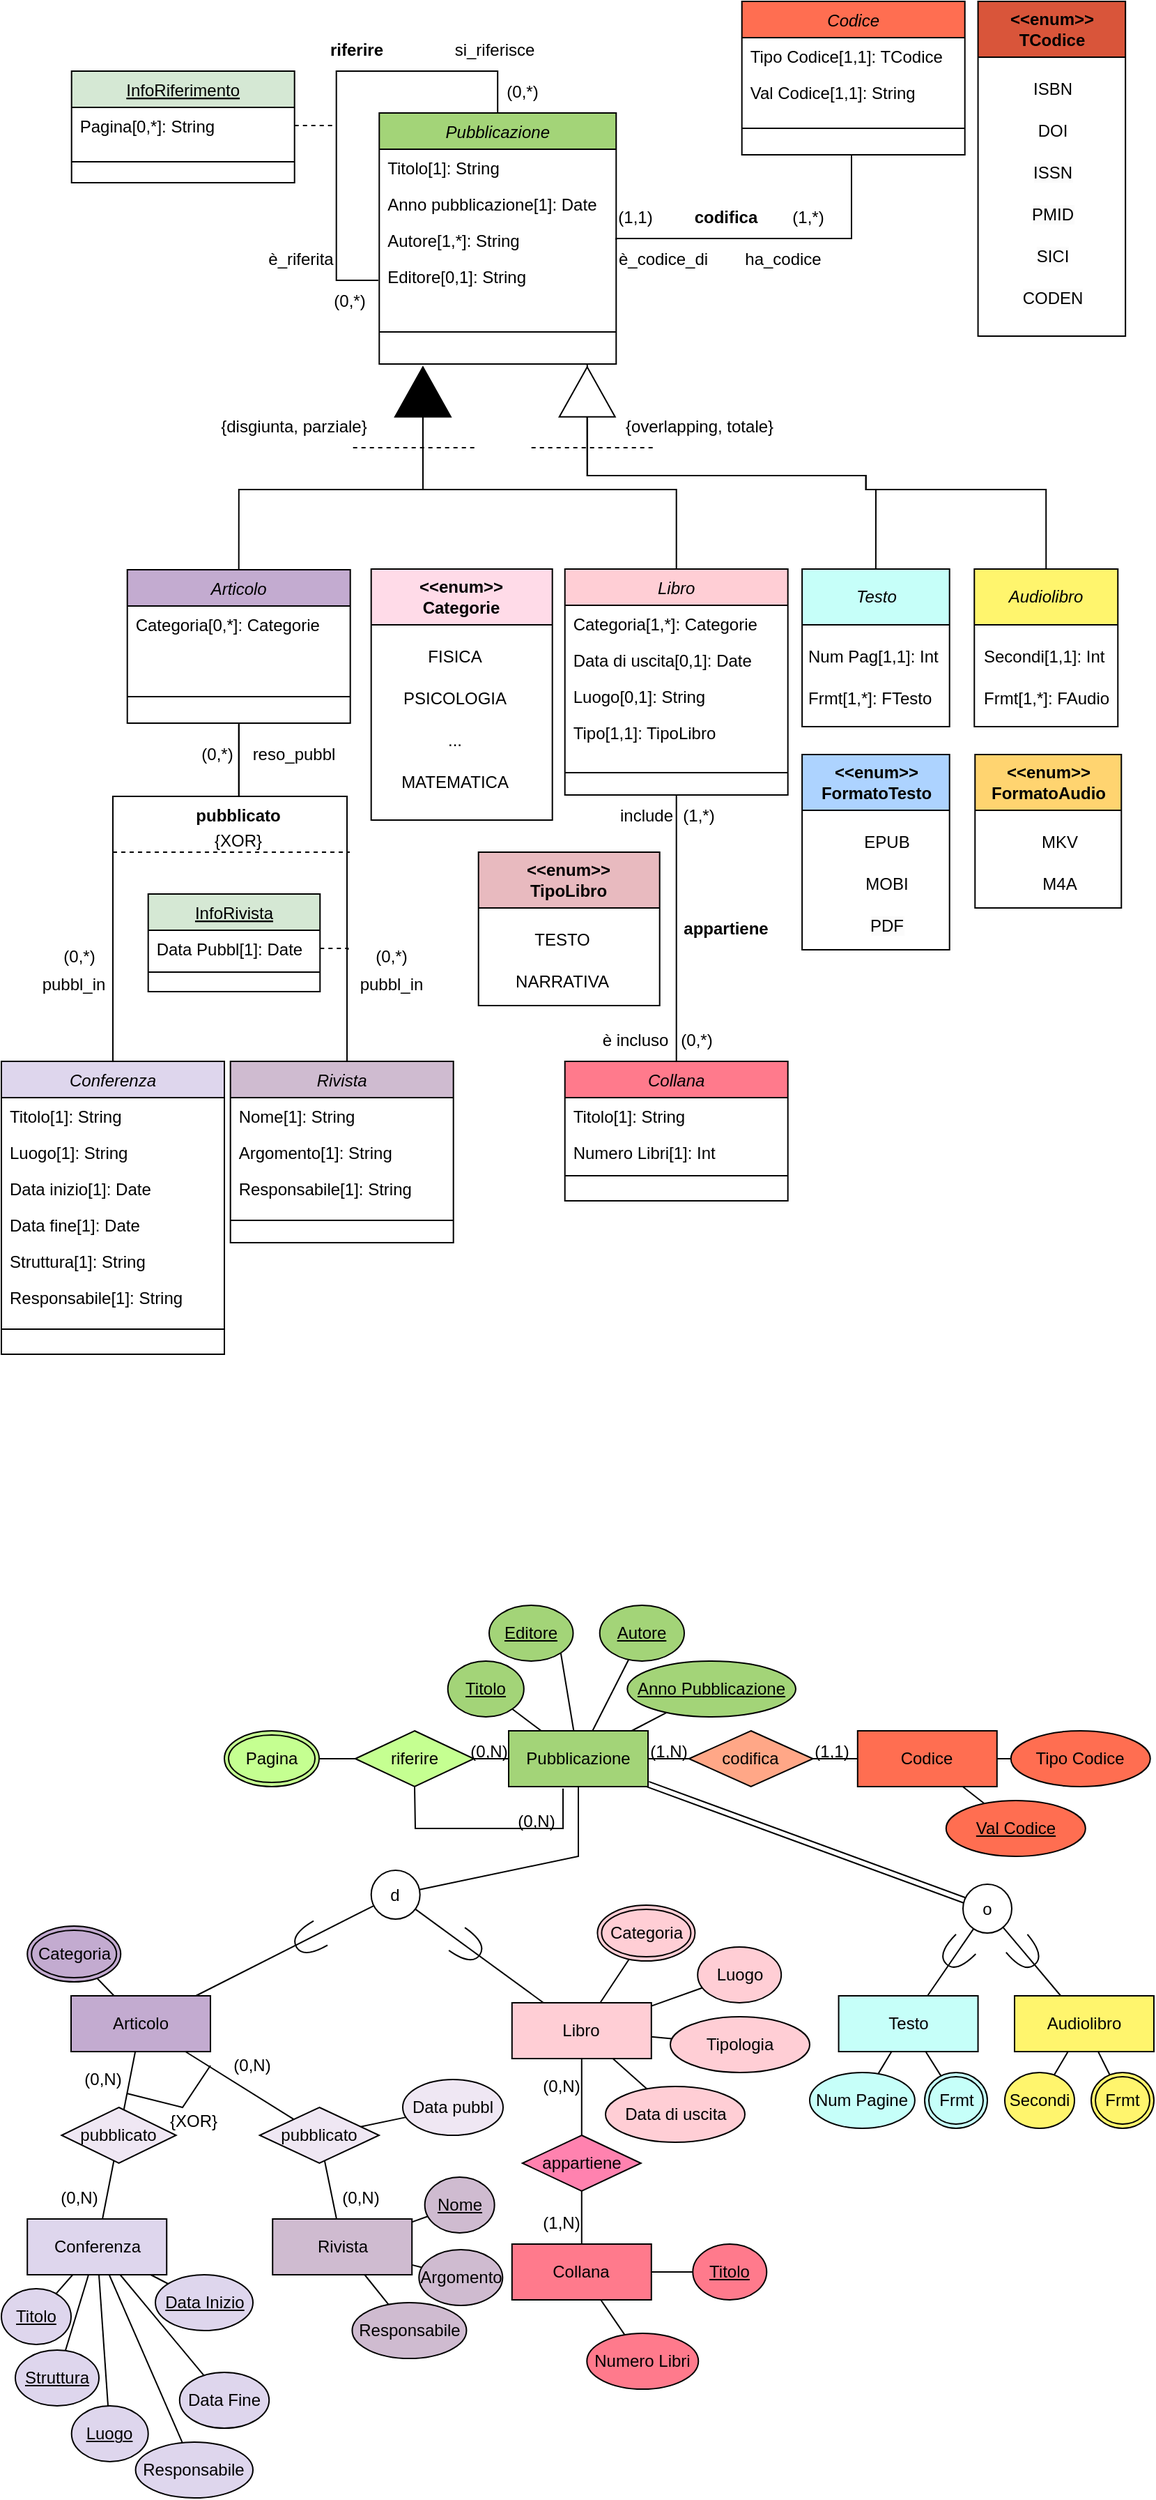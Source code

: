 <mxfile version="26.1.1">
  <diagram id="C5RBs43oDa-KdzZeNtuy" name="Page-1">
    <mxGraphModel dx="1195" dy="622" grid="1" gridSize="10" guides="1" tooltips="1" connect="1" arrows="1" fold="1" page="1" pageScale="1" pageWidth="827" pageHeight="1169" math="0" shadow="0">
      <root>
        <mxCell id="WIyWlLk6GJQsqaUBKTNV-0" />
        <mxCell id="WIyWlLk6GJQsqaUBKTNV-1" parent="WIyWlLk6GJQsqaUBKTNV-0" />
        <mxCell id="fIkuuz6tE-7fz7-lc4vh-28" value="" style="edgeStyle=orthogonalEdgeStyle;rounded=0;orthogonalLoop=1;jettySize=auto;html=1;" parent="WIyWlLk6GJQsqaUBKTNV-1" target="fIkuuz6tE-7fz7-lc4vh-27" edge="1">
          <mxGeometry relative="1" as="geometry">
            <mxPoint x="420.35" y="290" as="sourcePoint" />
          </mxGeometry>
        </mxCell>
        <mxCell id="zkfFHV4jXpPFQw0GAbJ--0" value="Pubblicazione" style="swimlane;fontStyle=2;align=center;verticalAlign=top;childLayout=stackLayout;horizontal=1;startSize=26;horizontalStack=0;resizeParent=1;resizeLast=0;collapsible=1;marginBottom=0;rounded=0;shadow=0;strokeWidth=1;fillColor=#A3D478;" parent="WIyWlLk6GJQsqaUBKTNV-1" vertex="1">
          <mxGeometry x="271.14" y="110" width="170" height="180" as="geometry">
            <mxRectangle x="230" y="140" width="160" height="26" as="alternateBounds" />
          </mxGeometry>
        </mxCell>
        <mxCell id="zkfFHV4jXpPFQw0GAbJ--1" value="Titolo[1]: String" style="text;align=left;verticalAlign=top;spacingLeft=4;spacingRight=4;overflow=hidden;rotatable=0;points=[[0,0.5],[1,0.5]];portConstraint=eastwest;" parent="zkfFHV4jXpPFQw0GAbJ--0" vertex="1">
          <mxGeometry y="26" width="170" height="26" as="geometry" />
        </mxCell>
        <mxCell id="zkfFHV4jXpPFQw0GAbJ--2" value="Anno pubblicazione[1]: Date" style="text;align=left;verticalAlign=top;spacingLeft=4;spacingRight=4;overflow=hidden;rotatable=0;points=[[0,0.5],[1,0.5]];portConstraint=eastwest;rounded=0;shadow=0;html=0;" parent="zkfFHV4jXpPFQw0GAbJ--0" vertex="1">
          <mxGeometry y="52" width="170" height="26" as="geometry" />
        </mxCell>
        <mxCell id="zkfFHV4jXpPFQw0GAbJ--3" value="Autore[1,*]: String" style="text;align=left;verticalAlign=top;spacingLeft=4;spacingRight=4;overflow=hidden;rotatable=0;points=[[0,0.5],[1,0.5]];portConstraint=eastwest;rounded=0;shadow=0;html=0;" parent="zkfFHV4jXpPFQw0GAbJ--0" vertex="1">
          <mxGeometry y="78" width="170" height="26" as="geometry" />
        </mxCell>
        <mxCell id="WZa0bFDrUxoiRo7PPfeb-5" value="Editore[0,1]: String" style="text;align=left;verticalAlign=top;spacingLeft=4;spacingRight=4;overflow=hidden;rotatable=0;points=[[0,0.5],[1,0.5]];portConstraint=eastwest;rounded=0;shadow=0;html=0;" parent="zkfFHV4jXpPFQw0GAbJ--0" vertex="1">
          <mxGeometry y="104" width="170" height="26" as="geometry" />
        </mxCell>
        <mxCell id="WZa0bFDrUxoiRo7PPfeb-7" value="&#xa;" style="text;align=left;verticalAlign=top;spacingLeft=4;spacingRight=4;overflow=hidden;rotatable=0;points=[[0,0.5],[1,0.5]];portConstraint=eastwest;rounded=0;shadow=0;html=0;" parent="zkfFHV4jXpPFQw0GAbJ--0" vertex="1">
          <mxGeometry y="130" width="170" height="26" as="geometry" />
        </mxCell>
        <mxCell id="zkfFHV4jXpPFQw0GAbJ--4" value="" style="line;html=1;strokeWidth=1;align=left;verticalAlign=middle;spacingTop=-1;spacingLeft=3;spacingRight=3;rotatable=0;labelPosition=right;points=[];portConstraint=eastwest;" parent="zkfFHV4jXpPFQw0GAbJ--0" vertex="1">
          <mxGeometry y="156" width="170" height="2" as="geometry" />
        </mxCell>
        <mxCell id="fIkuuz6tE-7fz7-lc4vh-58" style="edgeStyle=orthogonalEdgeStyle;rounded=0;orthogonalLoop=1;jettySize=auto;html=1;entryX=0.5;entryY=0;entryDx=0;entryDy=0;endArrow=none;startFill=0;" parent="WIyWlLk6GJQsqaUBKTNV-1" source="zkfFHV4jXpPFQw0GAbJ--17" target="WZa0bFDrUxoiRo7PPfeb-12" edge="1">
          <mxGeometry relative="1" as="geometry" />
        </mxCell>
        <mxCell id="zkfFHV4jXpPFQw0GAbJ--17" value="Libro" style="swimlane;fontStyle=2;align=center;verticalAlign=top;childLayout=stackLayout;horizontal=1;startSize=26;horizontalStack=0;resizeParent=1;resizeLast=0;collapsible=1;marginBottom=0;rounded=0;shadow=0;strokeWidth=1;fillColor=#FFCED5;" parent="WIyWlLk6GJQsqaUBKTNV-1" vertex="1">
          <mxGeometry x="404.35" y="437" width="160" height="162" as="geometry">
            <mxRectangle x="550" y="140" width="160" height="26" as="alternateBounds" />
          </mxGeometry>
        </mxCell>
        <mxCell id="zkfFHV4jXpPFQw0GAbJ--19" value="Categoria[1,*]: Categorie" style="text;align=left;verticalAlign=top;spacingLeft=4;spacingRight=4;overflow=hidden;rotatable=0;points=[[0,0.5],[1,0.5]];portConstraint=eastwest;rounded=0;shadow=0;html=0;" parent="zkfFHV4jXpPFQw0GAbJ--17" vertex="1">
          <mxGeometry y="26" width="160" height="26" as="geometry" />
        </mxCell>
        <mxCell id="zkfFHV4jXpPFQw0GAbJ--20" value="Data di uscita[0,1]: Date" style="text;align=left;verticalAlign=top;spacingLeft=4;spacingRight=4;overflow=hidden;rotatable=0;points=[[0,0.5],[1,0.5]];portConstraint=eastwest;rounded=0;shadow=0;html=0;" parent="zkfFHV4jXpPFQw0GAbJ--17" vertex="1">
          <mxGeometry y="52" width="160" height="26" as="geometry" />
        </mxCell>
        <mxCell id="zkfFHV4jXpPFQw0GAbJ--21" value="Luogo[0,1]: String" style="text;align=left;verticalAlign=top;spacingLeft=4;spacingRight=4;overflow=hidden;rotatable=0;points=[[0,0.5],[1,0.5]];portConstraint=eastwest;rounded=0;shadow=0;html=0;" parent="zkfFHV4jXpPFQw0GAbJ--17" vertex="1">
          <mxGeometry y="78" width="160" height="26" as="geometry" />
        </mxCell>
        <mxCell id="fIkuuz6tE-7fz7-lc4vh-75" value="Tipo[1,1]: TipoLibro" style="text;align=left;verticalAlign=top;spacingLeft=4;spacingRight=4;overflow=hidden;rotatable=0;points=[[0,0.5],[1,0.5]];portConstraint=eastwest;rounded=0;shadow=0;html=0;" parent="zkfFHV4jXpPFQw0GAbJ--17" vertex="1">
          <mxGeometry y="104" width="160" height="26" as="geometry" />
        </mxCell>
        <mxCell id="zkfFHV4jXpPFQw0GAbJ--23" value="" style="line;html=1;strokeWidth=1;align=left;verticalAlign=middle;spacingTop=-1;spacingLeft=3;spacingRight=3;rotatable=0;labelPosition=right;points=[];portConstraint=eastwest;" parent="zkfFHV4jXpPFQw0GAbJ--17" vertex="1">
          <mxGeometry y="130" width="160" height="32" as="geometry" />
        </mxCell>
        <mxCell id="WZa0bFDrUxoiRo7PPfeb-12" value="Collana" style="swimlane;fontStyle=2;align=center;verticalAlign=top;childLayout=stackLayout;horizontal=1;startSize=26;horizontalStack=0;resizeParent=1;resizeLast=0;collapsible=1;marginBottom=0;rounded=0;shadow=0;strokeWidth=1;fillColor=#FF7A8C;" parent="WIyWlLk6GJQsqaUBKTNV-1" vertex="1">
          <mxGeometry x="404.35" y="790" width="160" height="100" as="geometry">
            <mxRectangle x="550" y="140" width="160" height="26" as="alternateBounds" />
          </mxGeometry>
        </mxCell>
        <mxCell id="WZa0bFDrUxoiRo7PPfeb-14" value="Titolo[1]: String" style="text;align=left;verticalAlign=top;spacingLeft=4;spacingRight=4;overflow=hidden;rotatable=0;points=[[0,0.5],[1,0.5]];portConstraint=eastwest;rounded=0;shadow=0;html=0;" parent="WZa0bFDrUxoiRo7PPfeb-12" vertex="1">
          <mxGeometry y="26" width="160" height="26" as="geometry" />
        </mxCell>
        <mxCell id="WZa0bFDrUxoiRo7PPfeb-15" value="Numero Libri[1]: Int" style="text;align=left;verticalAlign=top;spacingLeft=4;spacingRight=4;overflow=hidden;rotatable=0;points=[[0,0.5],[1,0.5]];portConstraint=eastwest;rounded=0;shadow=0;html=0;" parent="WZa0bFDrUxoiRo7PPfeb-12" vertex="1">
          <mxGeometry y="52" width="160" height="26" as="geometry" />
        </mxCell>
        <mxCell id="WZa0bFDrUxoiRo7PPfeb-18" value="" style="line;html=1;strokeWidth=1;align=left;verticalAlign=middle;spacingTop=-1;spacingLeft=3;spacingRight=3;rotatable=0;labelPosition=right;points=[];portConstraint=eastwest;" parent="WZa0bFDrUxoiRo7PPfeb-12" vertex="1">
          <mxGeometry y="78" width="160" height="8" as="geometry" />
        </mxCell>
        <mxCell id="WZa0bFDrUxoiRo7PPfeb-27" value="&lt;font&gt;è incluso&lt;/font&gt;" style="text;html=1;align=center;verticalAlign=middle;whiteSpace=wrap;rounded=0;" parent="WIyWlLk6GJQsqaUBKTNV-1" vertex="1">
          <mxGeometry x="424.75" y="760" width="60" height="30" as="geometry" />
        </mxCell>
        <mxCell id="p-gWA3lg95ONOcVxtHfZ-0" style="edgeStyle=orthogonalEdgeStyle;rounded=0;orthogonalLoop=1;jettySize=auto;html=1;entryX=0.5;entryY=0;entryDx=0;entryDy=0;endArrow=none;startFill=0;" edge="1" parent="WIyWlLk6GJQsqaUBKTNV-1" source="WZa0bFDrUxoiRo7PPfeb-29" target="WZa0bFDrUxoiRo7PPfeb-56">
          <mxGeometry relative="1" as="geometry">
            <Array as="points">
              <mxPoint x="170" y="600" />
              <mxPoint x="80" y="600" />
            </Array>
          </mxGeometry>
        </mxCell>
        <mxCell id="p-gWA3lg95ONOcVxtHfZ-1" style="edgeStyle=orthogonalEdgeStyle;rounded=0;orthogonalLoop=1;jettySize=auto;html=1;entryX=0.5;entryY=0;entryDx=0;entryDy=0;endArrow=none;startFill=0;" edge="1" parent="WIyWlLk6GJQsqaUBKTNV-1" source="WZa0bFDrUxoiRo7PPfeb-29" target="WZa0bFDrUxoiRo7PPfeb-40">
          <mxGeometry relative="1" as="geometry">
            <Array as="points">
              <mxPoint x="170" y="600" />
              <mxPoint x="248" y="600" />
            </Array>
          </mxGeometry>
        </mxCell>
        <mxCell id="WZa0bFDrUxoiRo7PPfeb-29" value="Articolo" style="swimlane;fontStyle=2;align=center;verticalAlign=top;childLayout=stackLayout;horizontal=1;startSize=26;horizontalStack=0;resizeParent=1;resizeLast=0;collapsible=1;marginBottom=0;rounded=0;shadow=0;strokeWidth=1;fillColor=#C3ABD0;" parent="WIyWlLk6GJQsqaUBKTNV-1" vertex="1">
          <mxGeometry x="90.35" y="437.5" width="160" height="110" as="geometry">
            <mxRectangle x="550" y="140" width="160" height="26" as="alternateBounds" />
          </mxGeometry>
        </mxCell>
        <mxCell id="WZa0bFDrUxoiRo7PPfeb-66" value="Categoria[0,*]: Categorie" style="text;align=left;verticalAlign=top;spacingLeft=4;spacingRight=4;overflow=hidden;rotatable=0;points=[[0,0.5],[1,0.5]];portConstraint=eastwest;" parent="WZa0bFDrUxoiRo7PPfeb-29" vertex="1">
          <mxGeometry y="26" width="160" height="26" as="geometry" />
        </mxCell>
        <mxCell id="WZa0bFDrUxoiRo7PPfeb-73" value="&#xa;" style="text;align=left;verticalAlign=top;spacingLeft=4;spacingRight=4;overflow=hidden;rotatable=0;points=[[0,0.5],[1,0.5]];portConstraint=eastwest;" parent="WZa0bFDrUxoiRo7PPfeb-29" vertex="1">
          <mxGeometry y="52" width="160" height="26" as="geometry" />
        </mxCell>
        <mxCell id="WZa0bFDrUxoiRo7PPfeb-36" value="" style="line;html=1;strokeWidth=1;align=left;verticalAlign=middle;spacingTop=-1;spacingLeft=3;spacingRight=3;rotatable=0;labelPosition=right;points=[];portConstraint=eastwest;" parent="WZa0bFDrUxoiRo7PPfeb-29" vertex="1">
          <mxGeometry y="78" width="160" height="26" as="geometry" />
        </mxCell>
        <mxCell id="WZa0bFDrUxoiRo7PPfeb-40" value="Rivista" style="swimlane;fontStyle=2;align=center;verticalAlign=top;childLayout=stackLayout;horizontal=1;startSize=26;horizontalStack=0;resizeParent=1;resizeLast=0;collapsible=1;marginBottom=0;rounded=0;shadow=0;strokeWidth=1;fillColor=#CFBBD0;" parent="WIyWlLk6GJQsqaUBKTNV-1" vertex="1">
          <mxGeometry x="164.35" y="790" width="160" height="130" as="geometry">
            <mxRectangle x="550" y="140" width="160" height="26" as="alternateBounds" />
          </mxGeometry>
        </mxCell>
        <mxCell id="WZa0bFDrUxoiRo7PPfeb-41" value="Nome[1]: String" style="text;align=left;verticalAlign=top;spacingLeft=4;spacingRight=4;overflow=hidden;rotatable=0;points=[[0,0.5],[1,0.5]];portConstraint=eastwest;" parent="WZa0bFDrUxoiRo7PPfeb-40" vertex="1">
          <mxGeometry y="26" width="160" height="26" as="geometry" />
        </mxCell>
        <mxCell id="WZa0bFDrUxoiRo7PPfeb-42" value="Argomento[1]: String" style="text;align=left;verticalAlign=top;spacingLeft=4;spacingRight=4;overflow=hidden;rotatable=0;points=[[0,0.5],[1,0.5]];portConstraint=eastwest;rounded=0;shadow=0;html=0;" parent="WZa0bFDrUxoiRo7PPfeb-40" vertex="1">
          <mxGeometry y="52" width="160" height="26" as="geometry" />
        </mxCell>
        <mxCell id="WZa0bFDrUxoiRo7PPfeb-43" value="Responsabile[1]: String" style="text;align=left;verticalAlign=top;spacingLeft=4;spacingRight=4;overflow=hidden;rotatable=0;points=[[0,0.5],[1,0.5]];portConstraint=eastwest;rounded=0;shadow=0;html=0;" parent="WZa0bFDrUxoiRo7PPfeb-40" vertex="1">
          <mxGeometry y="78" width="160" height="26" as="geometry" />
        </mxCell>
        <mxCell id="WZa0bFDrUxoiRo7PPfeb-44" value="" style="line;html=1;strokeWidth=1;align=left;verticalAlign=middle;spacingTop=-1;spacingLeft=3;spacingRight=3;rotatable=0;labelPosition=right;points=[];portConstraint=eastwest;" parent="WZa0bFDrUxoiRo7PPfeb-40" vertex="1">
          <mxGeometry y="104" width="160" height="20" as="geometry" />
        </mxCell>
        <mxCell id="WZa0bFDrUxoiRo7PPfeb-56" value="Conferenza" style="swimlane;fontStyle=2;align=center;verticalAlign=top;childLayout=stackLayout;horizontal=1;startSize=26;horizontalStack=0;resizeParent=1;resizeLast=0;collapsible=1;marginBottom=0;rounded=0;shadow=0;strokeWidth=1;fillColor=#DED6ED;" parent="WIyWlLk6GJQsqaUBKTNV-1" vertex="1">
          <mxGeometry x="-5.551e-16" y="790" width="160" height="210" as="geometry">
            <mxRectangle x="550" y="140" width="160" height="26" as="alternateBounds" />
          </mxGeometry>
        </mxCell>
        <mxCell id="WZa0bFDrUxoiRo7PPfeb-72" value="Titolo[1]: String" style="text;align=left;verticalAlign=top;spacingLeft=4;spacingRight=4;overflow=hidden;rotatable=0;points=[[0,0.5],[1,0.5]];portConstraint=eastwest;" parent="WZa0bFDrUxoiRo7PPfeb-56" vertex="1">
          <mxGeometry y="26" width="160" height="26" as="geometry" />
        </mxCell>
        <mxCell id="WZa0bFDrUxoiRo7PPfeb-57" value="Luogo[1]: String" style="text;align=left;verticalAlign=top;spacingLeft=4;spacingRight=4;overflow=hidden;rotatable=0;points=[[0,0.5],[1,0.5]];portConstraint=eastwest;" parent="WZa0bFDrUxoiRo7PPfeb-56" vertex="1">
          <mxGeometry y="52" width="160" height="26" as="geometry" />
        </mxCell>
        <mxCell id="WZa0bFDrUxoiRo7PPfeb-58" value="Data inizio[1]: Date" style="text;align=left;verticalAlign=top;spacingLeft=4;spacingRight=4;overflow=hidden;rotatable=0;points=[[0,0.5],[1,0.5]];portConstraint=eastwest;rounded=0;shadow=0;html=0;" parent="WZa0bFDrUxoiRo7PPfeb-56" vertex="1">
          <mxGeometry y="78" width="160" height="26" as="geometry" />
        </mxCell>
        <mxCell id="WZa0bFDrUxoiRo7PPfeb-59" value="Data fine[1]: Date" style="text;align=left;verticalAlign=top;spacingLeft=4;spacingRight=4;overflow=hidden;rotatable=0;points=[[0,0.5],[1,0.5]];portConstraint=eastwest;rounded=0;shadow=0;html=0;" parent="WZa0bFDrUxoiRo7PPfeb-56" vertex="1">
          <mxGeometry y="104" width="160" height="26" as="geometry" />
        </mxCell>
        <mxCell id="WZa0bFDrUxoiRo7PPfeb-60" value="Struttura[1]: String" style="text;align=left;verticalAlign=top;spacingLeft=4;spacingRight=4;overflow=hidden;rotatable=0;points=[[0,0.5],[1,0.5]];portConstraint=eastwest;rounded=0;shadow=0;html=0;" parent="WZa0bFDrUxoiRo7PPfeb-56" vertex="1">
          <mxGeometry y="130" width="160" height="26" as="geometry" />
        </mxCell>
        <mxCell id="WZa0bFDrUxoiRo7PPfeb-62" value="Responsabile[1]: String" style="text;align=left;verticalAlign=top;spacingLeft=4;spacingRight=4;overflow=hidden;rotatable=0;points=[[0,0.5],[1,0.5]];portConstraint=eastwest;rounded=0;shadow=0;html=0;" parent="WZa0bFDrUxoiRo7PPfeb-56" vertex="1">
          <mxGeometry y="156" width="160" height="26" as="geometry" />
        </mxCell>
        <mxCell id="WZa0bFDrUxoiRo7PPfeb-61" value="" style="line;html=1;strokeWidth=1;align=left;verticalAlign=middle;spacingTop=-1;spacingLeft=3;spacingRight=3;rotatable=0;labelPosition=right;points=[];portConstraint=eastwest;" parent="WZa0bFDrUxoiRo7PPfeb-56" vertex="1">
          <mxGeometry y="182" width="160" height="20" as="geometry" />
        </mxCell>
        <mxCell id="WZa0bFDrUxoiRo7PPfeb-77" value="&lt;i style=&quot;font-weight: normal;&quot;&gt;Testo&lt;/i&gt;" style="swimlane;whiteSpace=wrap;html=1;startSize=40;fillColor=#C6FFF9;" parent="WIyWlLk6GJQsqaUBKTNV-1" vertex="1">
          <mxGeometry x="574.56" y="437" width="105.79" height="113" as="geometry" />
        </mxCell>
        <mxCell id="WZa0bFDrUxoiRo7PPfeb-78" value="Num Pag[1,1]: Int" style="text;html=1;align=left;verticalAlign=middle;resizable=0;points=[];autosize=1;strokeColor=none;fillColor=none;" parent="WZa0bFDrUxoiRo7PPfeb-77" vertex="1">
          <mxGeometry x="2.89" y="48" width="120" height="30" as="geometry" />
        </mxCell>
        <mxCell id="fIkuuz6tE-7fz7-lc4vh-32" value="Frmt[1,*]: FTesto" style="text;html=1;align=left;verticalAlign=middle;resizable=0;points=[];autosize=1;strokeColor=none;fillColor=none;" parent="WZa0bFDrUxoiRo7PPfeb-77" vertex="1">
          <mxGeometry x="2.89" y="78" width="110" height="30" as="geometry" />
        </mxCell>
        <mxCell id="WZa0bFDrUxoiRo7PPfeb-81" value="&lt;div&gt;&amp;lt;&amp;lt;enum&amp;gt;&amp;gt;&lt;/div&gt;FormatoTesto" style="swimlane;whiteSpace=wrap;html=1;startSize=40;fillColor=#ADD3FF;" parent="WIyWlLk6GJQsqaUBKTNV-1" vertex="1">
          <mxGeometry x="574.56" y="570" width="105.79" height="140" as="geometry" />
        </mxCell>
        <mxCell id="WZa0bFDrUxoiRo7PPfeb-82" value="EPUB" style="text;html=1;align=center;verticalAlign=middle;resizable=0;points=[];autosize=1;strokeColor=none;fillColor=none;" parent="WZa0bFDrUxoiRo7PPfeb-81" vertex="1">
          <mxGeometry x="30" y="48" width="60" height="30" as="geometry" />
        </mxCell>
        <mxCell id="WZa0bFDrUxoiRo7PPfeb-83" value="MOBI" style="text;html=1;align=center;verticalAlign=middle;resizable=0;points=[];autosize=1;strokeColor=none;fillColor=none;" parent="WZa0bFDrUxoiRo7PPfeb-81" vertex="1">
          <mxGeometry x="35" y="78" width="50" height="30" as="geometry" />
        </mxCell>
        <mxCell id="WZa0bFDrUxoiRo7PPfeb-89" value="&lt;span style=&quot;color: rgb(0, 0, 0); font-family: Helvetica; font-size: 12px; font-style: normal; font-variant-ligatures: normal; font-variant-caps: normal; font-weight: 400; letter-spacing: normal; orphans: 2; text-align: center; text-indent: 0px; text-transform: none; widows: 2; word-spacing: 0px; -webkit-text-stroke-width: 0px; white-space: nowrap; background-color: rgb(251, 251, 251); text-decoration-thickness: initial; text-decoration-style: initial; text-decoration-color: initial; display: inline !important; float: none;&quot;&gt;PDF&lt;/span&gt;" style="text;html=1;align=center;verticalAlign=middle;resizable=0;points=[];autosize=1;strokeColor=none;fillColor=none;" parent="WZa0bFDrUxoiRo7PPfeb-81" vertex="1">
          <mxGeometry x="35" y="108" width="50" height="30" as="geometry" />
        </mxCell>
        <mxCell id="WZa0bFDrUxoiRo7PPfeb-91" value="&amp;lt;&amp;lt;enum&amp;gt;&amp;gt;&lt;div&gt;Categorie&lt;/div&gt;" style="swimlane;whiteSpace=wrap;html=1;startSize=40;fillColor=#FFDBE8;" parent="WIyWlLk6GJQsqaUBKTNV-1" vertex="1">
          <mxGeometry x="265.35" y="437" width="130" height="180" as="geometry" />
        </mxCell>
        <mxCell id="WZa0bFDrUxoiRo7PPfeb-92" value="FISICA" style="text;html=1;align=center;verticalAlign=middle;resizable=0;points=[];autosize=1;strokeColor=none;fillColor=none;" parent="WZa0bFDrUxoiRo7PPfeb-91" vertex="1">
          <mxGeometry x="30" y="48" width="60" height="30" as="geometry" />
        </mxCell>
        <mxCell id="WZa0bFDrUxoiRo7PPfeb-93" value="PSICOLOGIA" style="text;html=1;align=center;verticalAlign=middle;resizable=0;points=[];autosize=1;strokeColor=none;fillColor=none;" parent="WZa0bFDrUxoiRo7PPfeb-91" vertex="1">
          <mxGeometry x="10" y="78" width="100" height="30" as="geometry" />
        </mxCell>
        <mxCell id="WZa0bFDrUxoiRo7PPfeb-94" value="..." style="text;html=1;align=center;verticalAlign=middle;resizable=0;points=[];autosize=1;strokeColor=none;fillColor=none;" parent="WZa0bFDrUxoiRo7PPfeb-91" vertex="1">
          <mxGeometry x="45" y="108" width="30" height="30" as="geometry" />
        </mxCell>
        <mxCell id="WZa0bFDrUxoiRo7PPfeb-95" value="MATEMATICA" style="text;html=1;align=center;verticalAlign=middle;resizable=0;points=[];autosize=1;strokeColor=none;fillColor=none;" parent="WZa0bFDrUxoiRo7PPfeb-91" vertex="1">
          <mxGeometry x="10" y="138" width="100" height="30" as="geometry" />
        </mxCell>
        <mxCell id="WZa0bFDrUxoiRo7PPfeb-102" value="&amp;lt;&amp;lt;enum&amp;gt;&amp;gt;&lt;div&gt;TipoLibro&lt;/div&gt;" style="swimlane;whiteSpace=wrap;html=1;startSize=40;fillColor=#E8BABF;" parent="WIyWlLk6GJQsqaUBKTNV-1" vertex="1">
          <mxGeometry x="342.35" y="640" width="130" height="110" as="geometry" />
        </mxCell>
        <mxCell id="WZa0bFDrUxoiRo7PPfeb-103" value="TESTO" style="text;html=1;align=center;verticalAlign=middle;resizable=0;points=[];autosize=1;strokeColor=none;fillColor=none;" parent="WZa0bFDrUxoiRo7PPfeb-102" vertex="1">
          <mxGeometry x="30" y="48" width="60" height="30" as="geometry" />
        </mxCell>
        <mxCell id="WZa0bFDrUxoiRo7PPfeb-104" value="NARRATIVA" style="text;html=1;align=center;verticalAlign=middle;resizable=0;points=[];autosize=1;strokeColor=none;fillColor=none;" parent="WZa0bFDrUxoiRo7PPfeb-102" vertex="1">
          <mxGeometry x="15" y="78" width="90" height="30" as="geometry" />
        </mxCell>
        <mxCell id="fIkuuz6tE-7fz7-lc4vh-0" value="&lt;i style=&quot;font-weight: normal;&quot;&gt;Audiolibro&lt;/i&gt;" style="swimlane;whiteSpace=wrap;html=1;startSize=40;fillColor=#FFF56D;" parent="WIyWlLk6GJQsqaUBKTNV-1" vertex="1">
          <mxGeometry x="698.14" y="437" width="103" height="113" as="geometry" />
        </mxCell>
        <mxCell id="fIkuuz6tE-7fz7-lc4vh-1" value="Secondi[1,1]: Int" style="text;html=1;align=left;verticalAlign=middle;resizable=0;points=[];autosize=1;strokeColor=none;fillColor=none;" parent="fIkuuz6tE-7fz7-lc4vh-0" vertex="1">
          <mxGeometry x="5" y="48" width="110" height="30" as="geometry" />
        </mxCell>
        <mxCell id="fIkuuz6tE-7fz7-lc4vh-33" value="Frmt[1,*]: FAudio" style="text;html=1;align=left;verticalAlign=middle;resizable=0;points=[];autosize=1;strokeColor=none;fillColor=none;" parent="fIkuuz6tE-7fz7-lc4vh-0" vertex="1">
          <mxGeometry x="5" y="78" width="110" height="30" as="geometry" />
        </mxCell>
        <mxCell id="fIkuuz6tE-7fz7-lc4vh-3" value="&lt;div&gt;&amp;lt;&amp;lt;enum&amp;gt;&amp;gt;&lt;/div&gt;FormatoAudio" style="swimlane;whiteSpace=wrap;html=1;startSize=40;fillColor=#FFD470;" parent="WIyWlLk6GJQsqaUBKTNV-1" vertex="1">
          <mxGeometry x="698.64" y="570" width="105" height="110" as="geometry" />
        </mxCell>
        <mxCell id="fIkuuz6tE-7fz7-lc4vh-4" value="MKV" style="text;html=1;align=center;verticalAlign=middle;resizable=0;points=[];autosize=1;strokeColor=none;fillColor=none;" parent="fIkuuz6tE-7fz7-lc4vh-3" vertex="1">
          <mxGeometry x="35" y="48" width="50" height="30" as="geometry" />
        </mxCell>
        <mxCell id="fIkuuz6tE-7fz7-lc4vh-7" value="M4A" style="text;html=1;align=center;verticalAlign=middle;resizable=0;points=[];autosize=1;strokeColor=none;fillColor=none;" parent="fIkuuz6tE-7fz7-lc4vh-3" vertex="1">
          <mxGeometry x="35" y="78" width="50" height="30" as="geometry" />
        </mxCell>
        <mxCell id="fIkuuz6tE-7fz7-lc4vh-30" style="edgeStyle=orthogonalEdgeStyle;rounded=0;orthogonalLoop=1;jettySize=auto;html=1;entryX=0.5;entryY=0;entryDx=0;entryDy=0;exitX=0;exitY=0.5;exitDx=0;exitDy=0;endArrow=none;startFill=0;" parent="WIyWlLk6GJQsqaUBKTNV-1" source="fIkuuz6tE-7fz7-lc4vh-27" target="WZa0bFDrUxoiRo7PPfeb-77" edge="1">
          <mxGeometry relative="1" as="geometry">
            <Array as="points">
              <mxPoint x="420.35" y="370" />
              <mxPoint x="620.35" y="370" />
              <mxPoint x="620.35" y="380" />
              <mxPoint x="627.35" y="380" />
            </Array>
          </mxGeometry>
        </mxCell>
        <mxCell id="fIkuuz6tE-7fz7-lc4vh-31" style="edgeStyle=orthogonalEdgeStyle;rounded=0;orthogonalLoop=1;jettySize=auto;html=1;entryX=0.5;entryY=0;entryDx=0;entryDy=0;exitX=0;exitY=0.5;exitDx=0;exitDy=0;endArrow=none;startFill=0;" parent="WIyWlLk6GJQsqaUBKTNV-1" source="fIkuuz6tE-7fz7-lc4vh-27" target="fIkuuz6tE-7fz7-lc4vh-0" edge="1">
          <mxGeometry relative="1" as="geometry">
            <Array as="points">
              <mxPoint x="420.35" y="370" />
              <mxPoint x="620.35" y="370" />
              <mxPoint x="620.35" y="380" />
              <mxPoint x="749.35" y="380" />
            </Array>
          </mxGeometry>
        </mxCell>
        <mxCell id="fIkuuz6tE-7fz7-lc4vh-27" value="" style="triangle;whiteSpace=wrap;html=1;verticalAlign=top;fillColor=#FFFFFF;fontStyle=2;startSize=26;rounded=0;shadow=0;strokeWidth=1;rotation=-90;" parent="WIyWlLk6GJQsqaUBKTNV-1" vertex="1">
          <mxGeometry x="402.46" y="290" width="35.79" height="40" as="geometry" />
        </mxCell>
        <mxCell id="fIkuuz6tE-7fz7-lc4vh-56" style="edgeStyle=orthogonalEdgeStyle;rounded=0;orthogonalLoop=1;jettySize=auto;html=1;endArrow=none;startFill=0;" parent="WIyWlLk6GJQsqaUBKTNV-1" source="fIkuuz6tE-7fz7-lc4vh-29" target="zkfFHV4jXpPFQw0GAbJ--17" edge="1">
          <mxGeometry relative="1" as="geometry">
            <Array as="points">
              <mxPoint x="302.35" y="380" />
              <mxPoint x="484.35" y="380" />
            </Array>
          </mxGeometry>
        </mxCell>
        <mxCell id="fIkuuz6tE-7fz7-lc4vh-57" style="edgeStyle=orthogonalEdgeStyle;rounded=0;orthogonalLoop=1;jettySize=auto;html=1;endArrow=none;startFill=0;entryX=0.5;entryY=0;entryDx=0;entryDy=0;" parent="WIyWlLk6GJQsqaUBKTNV-1" source="fIkuuz6tE-7fz7-lc4vh-29" target="WZa0bFDrUxoiRo7PPfeb-29" edge="1">
          <mxGeometry relative="1" as="geometry">
            <mxPoint x="170.35" y="360" as="targetPoint" />
            <Array as="points">
              <mxPoint x="302.35" y="380" />
              <mxPoint x="170.35" y="380" />
            </Array>
          </mxGeometry>
        </mxCell>
        <mxCell id="fIkuuz6tE-7fz7-lc4vh-29" value="" style="triangle;whiteSpace=wrap;html=1;verticalAlign=top;fillColor=#000000;fontStyle=2;startSize=26;rounded=0;shadow=0;strokeWidth=1;rotation=-90;" parent="WIyWlLk6GJQsqaUBKTNV-1" vertex="1">
          <mxGeometry x="284.56" y="290" width="35.79" height="40" as="geometry" />
        </mxCell>
        <mxCell id="fIkuuz6tE-7fz7-lc4vh-35" value="" style="endArrow=none;dashed=1;html=1;rounded=0;" parent="WIyWlLk6GJQsqaUBKTNV-1" edge="1">
          <mxGeometry width="50" height="50" relative="1" as="geometry">
            <mxPoint x="380.35" y="350" as="sourcePoint" />
            <mxPoint x="470.35" y="350" as="targetPoint" />
          </mxGeometry>
        </mxCell>
        <mxCell id="fIkuuz6tE-7fz7-lc4vh-36" value="{overlapping, totale}" style="text;html=1;align=center;verticalAlign=middle;whiteSpace=wrap;rounded=0;" parent="WIyWlLk6GJQsqaUBKTNV-1" vertex="1">
          <mxGeometry x="441.14" y="320" width="120" height="30" as="geometry" />
        </mxCell>
        <mxCell id="fIkuuz6tE-7fz7-lc4vh-38" value="Codice" style="swimlane;fontStyle=2;align=center;verticalAlign=top;childLayout=stackLayout;horizontal=1;startSize=26;horizontalStack=0;resizeParent=1;resizeLast=0;collapsible=1;marginBottom=0;rounded=0;shadow=0;strokeWidth=1;fillColor=#FF6E51;" parent="WIyWlLk6GJQsqaUBKTNV-1" vertex="1">
          <mxGeometry x="531.35" y="30" width="160" height="110" as="geometry">
            <mxRectangle x="550" y="140" width="160" height="26" as="alternateBounds" />
          </mxGeometry>
        </mxCell>
        <mxCell id="fIkuuz6tE-7fz7-lc4vh-39" value="Tipo Codice[1,1]: TCodice " style="text;align=left;verticalAlign=top;spacingLeft=4;spacingRight=4;overflow=hidden;rotatable=0;points=[[0,0.5],[1,0.5]];portConstraint=eastwest;" parent="fIkuuz6tE-7fz7-lc4vh-38" vertex="1">
          <mxGeometry y="26" width="160" height="26" as="geometry" />
        </mxCell>
        <mxCell id="fIkuuz6tE-7fz7-lc4vh-41" value="Val Codice[1,1]: String" style="text;align=left;verticalAlign=top;spacingLeft=4;spacingRight=4;overflow=hidden;rotatable=0;points=[[0,0.5],[1,0.5]];portConstraint=eastwest;" parent="fIkuuz6tE-7fz7-lc4vh-38" vertex="1">
          <mxGeometry y="52" width="160" height="26" as="geometry" />
        </mxCell>
        <mxCell id="fIkuuz6tE-7fz7-lc4vh-42" value="" style="line;html=1;strokeWidth=1;align=left;verticalAlign=middle;spacingTop=-1;spacingLeft=3;spacingRight=3;rotatable=0;labelPosition=right;points=[];portConstraint=eastwest;" parent="fIkuuz6tE-7fz7-lc4vh-38" vertex="1">
          <mxGeometry y="78" width="160" height="26" as="geometry" />
        </mxCell>
        <mxCell id="fIkuuz6tE-7fz7-lc4vh-50" style="edgeStyle=orthogonalEdgeStyle;rounded=0;orthogonalLoop=1;jettySize=auto;html=1;endArrow=none;startFill=0;exitX=1;exitY=0.5;exitDx=0;exitDy=0;" parent="WIyWlLk6GJQsqaUBKTNV-1" source="zkfFHV4jXpPFQw0GAbJ--3" edge="1">
          <mxGeometry relative="1" as="geometry">
            <mxPoint x="600" y="140" as="targetPoint" />
            <Array as="points">
              <mxPoint x="441" y="200" />
              <mxPoint x="610" y="200" />
              <mxPoint x="610" y="140" />
            </Array>
          </mxGeometry>
        </mxCell>
        <mxCell id="fIkuuz6tE-7fz7-lc4vh-51" value="ha_codice" style="text;html=1;align=center;verticalAlign=middle;whiteSpace=wrap;rounded=0;" parent="WIyWlLk6GJQsqaUBKTNV-1" vertex="1">
          <mxGeometry x="531.35" y="200" width="60" height="30" as="geometry" />
        </mxCell>
        <mxCell id="fIkuuz6tE-7fz7-lc4vh-52" value="&lt;span style=&quot;text-wrap-mode: nowrap;&quot;&gt;è&lt;/span&gt;_codice_di" style="text;html=1;align=center;verticalAlign=middle;whiteSpace=wrap;rounded=0;" parent="WIyWlLk6GJQsqaUBKTNV-1" vertex="1">
          <mxGeometry x="445.35" y="200" width="60" height="30" as="geometry" />
        </mxCell>
        <mxCell id="fIkuuz6tE-7fz7-lc4vh-53" value="&lt;b&gt;codifica&lt;/b&gt;" style="text;html=1;align=center;verticalAlign=middle;whiteSpace=wrap;rounded=0;" parent="WIyWlLk6GJQsqaUBKTNV-1" vertex="1">
          <mxGeometry x="490.35" y="170" width="60" height="30" as="geometry" />
        </mxCell>
        <mxCell id="fIkuuz6tE-7fz7-lc4vh-54" value="(1,1)" style="text;html=1;align=center;verticalAlign=middle;whiteSpace=wrap;rounded=0;" parent="WIyWlLk6GJQsqaUBKTNV-1" vertex="1">
          <mxGeometry x="424.75" y="170" width="60" height="30" as="geometry" />
        </mxCell>
        <mxCell id="fIkuuz6tE-7fz7-lc4vh-55" value="(1,*)" style="text;html=1;align=center;verticalAlign=middle;whiteSpace=wrap;rounded=0;" parent="WIyWlLk6GJQsqaUBKTNV-1" vertex="1">
          <mxGeometry x="549.14" y="170" width="60" height="30" as="geometry" />
        </mxCell>
        <mxCell id="fIkuuz6tE-7fz7-lc4vh-59" value="&lt;font&gt;include&lt;/font&gt;" style="text;html=1;align=center;verticalAlign=middle;whiteSpace=wrap;rounded=0;" parent="WIyWlLk6GJQsqaUBKTNV-1" vertex="1">
          <mxGeometry x="433.35" y="599" width="60" height="30" as="geometry" />
        </mxCell>
        <mxCell id="fIkuuz6tE-7fz7-lc4vh-60" value="&lt;b&gt;appartiene&lt;/b&gt;" style="text;html=1;align=center;verticalAlign=middle;whiteSpace=wrap;rounded=0;" parent="WIyWlLk6GJQsqaUBKTNV-1" vertex="1">
          <mxGeometry x="490.35" y="680" width="60" height="30" as="geometry" />
        </mxCell>
        <mxCell id="fIkuuz6tE-7fz7-lc4vh-62" value="(1,*)" style="text;html=1;align=center;verticalAlign=middle;whiteSpace=wrap;rounded=0;" parent="WIyWlLk6GJQsqaUBKTNV-1" vertex="1">
          <mxGeometry x="470.35" y="599" width="60.79" height="30" as="geometry" />
        </mxCell>
        <mxCell id="fIkuuz6tE-7fz7-lc4vh-63" value="(0,*)" style="text;html=1;align=center;verticalAlign=middle;whiteSpace=wrap;rounded=0;" parent="WIyWlLk6GJQsqaUBKTNV-1" vertex="1">
          <mxGeometry x="469.35" y="760" width="60" height="30" as="geometry" />
        </mxCell>
        <mxCell id="fIkuuz6tE-7fz7-lc4vh-68" value="" style="endArrow=none;dashed=1;html=1;rounded=0;" parent="WIyWlLk6GJQsqaUBKTNV-1" edge="1">
          <mxGeometry width="50" height="50" relative="1" as="geometry">
            <mxPoint x="252.35" y="350" as="sourcePoint" />
            <mxPoint x="342.35" y="350" as="targetPoint" />
          </mxGeometry>
        </mxCell>
        <mxCell id="fIkuuz6tE-7fz7-lc4vh-69" value="{disgiunta, parziale}" style="text;html=1;align=center;verticalAlign=middle;whiteSpace=wrap;rounded=0;" parent="WIyWlLk6GJQsqaUBKTNV-1" vertex="1">
          <mxGeometry x="150.35" y="320" width="120" height="30" as="geometry" />
        </mxCell>
        <mxCell id="fIkuuz6tE-7fz7-lc4vh-78" value="si_riferisce" style="text;html=1;align=center;verticalAlign=middle;whiteSpace=wrap;rounded=0;" parent="WIyWlLk6GJQsqaUBKTNV-1" vertex="1">
          <mxGeometry x="324.35" y="50" width="60" height="30" as="geometry" />
        </mxCell>
        <mxCell id="fIkuuz6tE-7fz7-lc4vh-79" value="&lt;span style=&quot;text-wrap-mode: nowrap;&quot;&gt;è&lt;/span&gt;_riferita" style="text;html=1;align=center;verticalAlign=middle;whiteSpace=wrap;rounded=0;" parent="WIyWlLk6GJQsqaUBKTNV-1" vertex="1">
          <mxGeometry x="185.35" y="200" width="60" height="30" as="geometry" />
        </mxCell>
        <mxCell id="fIkuuz6tE-7fz7-lc4vh-80" value="InfoRiferimento" style="swimlane;fontStyle=4;align=center;verticalAlign=top;childLayout=stackLayout;horizontal=1;startSize=26;horizontalStack=0;resizeParent=1;resizeLast=0;collapsible=1;marginBottom=0;rounded=0;shadow=0;strokeWidth=1;fillColor=#D5E8D4;" parent="WIyWlLk6GJQsqaUBKTNV-1" vertex="1">
          <mxGeometry x="50.35" y="80" width="160" height="80" as="geometry">
            <mxRectangle x="550" y="140" width="160" height="26" as="alternateBounds" />
          </mxGeometry>
        </mxCell>
        <mxCell id="fIkuuz6tE-7fz7-lc4vh-85" style="edgeStyle=orthogonalEdgeStyle;rounded=0;orthogonalLoop=1;jettySize=auto;html=1;endArrow=none;startFill=0;dashed=1;" parent="fIkuuz6tE-7fz7-lc4vh-80" source="fIkuuz6tE-7fz7-lc4vh-81" edge="1">
          <mxGeometry relative="1" as="geometry">
            <mxPoint x="190" y="39" as="targetPoint" />
          </mxGeometry>
        </mxCell>
        <mxCell id="fIkuuz6tE-7fz7-lc4vh-81" value="Pagina[0,*]: String" style="text;align=left;verticalAlign=top;spacingLeft=4;spacingRight=4;overflow=hidden;rotatable=0;points=[[0,0.5],[1,0.5]];portConstraint=eastwest;" parent="fIkuuz6tE-7fz7-lc4vh-80" vertex="1">
          <mxGeometry y="26" width="160" height="26" as="geometry" />
        </mxCell>
        <mxCell id="fIkuuz6tE-7fz7-lc4vh-83" value="" style="line;html=1;strokeWidth=1;align=left;verticalAlign=middle;spacingTop=-1;spacingLeft=3;spacingRight=3;rotatable=0;labelPosition=right;points=[];portConstraint=eastwest;" parent="fIkuuz6tE-7fz7-lc4vh-80" vertex="1">
          <mxGeometry y="52" width="160" height="26" as="geometry" />
        </mxCell>
        <mxCell id="fIkuuz6tE-7fz7-lc4vh-86" value="&lt;b&gt;riferire&lt;/b&gt;" style="text;html=1;align=center;verticalAlign=middle;whiteSpace=wrap;rounded=0;" parent="WIyWlLk6GJQsqaUBKTNV-1" vertex="1">
          <mxGeometry x="224.56" y="50" width="60" height="30" as="geometry" />
        </mxCell>
        <mxCell id="fIkuuz6tE-7fz7-lc4vh-88" value="(0,*)" style="text;html=1;align=center;verticalAlign=middle;whiteSpace=wrap;rounded=0;" parent="WIyWlLk6GJQsqaUBKTNV-1" vertex="1">
          <mxGeometry x="344.35" y="80" width="60" height="30" as="geometry" />
        </mxCell>
        <mxCell id="fIkuuz6tE-7fz7-lc4vh-89" value="(0,*)" style="text;html=1;align=center;verticalAlign=middle;whiteSpace=wrap;rounded=0;" parent="WIyWlLk6GJQsqaUBKTNV-1" vertex="1">
          <mxGeometry x="220.35" y="230" width="60" height="30" as="geometry" />
        </mxCell>
        <mxCell id="fIkuuz6tE-7fz7-lc4vh-90" value="Pubblicazione" style="whiteSpace=wrap;html=1;align=center;fillColor=#A3D478;" parent="WIyWlLk6GJQsqaUBKTNV-1" vertex="1">
          <mxGeometry x="364" y="1270" width="100" height="40" as="geometry" />
        </mxCell>
        <mxCell id="fIkuuz6tE-7fz7-lc4vh-91" value="Testo" style="whiteSpace=wrap;html=1;align=center;fillColor=#C6FFF9;" parent="WIyWlLk6GJQsqaUBKTNV-1" vertex="1">
          <mxGeometry x="600.79" y="1460" width="100" height="40" as="geometry" />
        </mxCell>
        <mxCell id="fIkuuz6tE-7fz7-lc4vh-92" value="Audiolibro" style="whiteSpace=wrap;html=1;align=center;fillColor=#FFF56D;" parent="WIyWlLk6GJQsqaUBKTNV-1" vertex="1">
          <mxGeometry x="727" y="1460" width="100" height="40" as="geometry" />
        </mxCell>
        <mxCell id="fIkuuz6tE-7fz7-lc4vh-93" value="Articolo" style="whiteSpace=wrap;html=1;align=center;fillColor=#C3ABD0;" parent="WIyWlLk6GJQsqaUBKTNV-1" vertex="1">
          <mxGeometry x="50.0" y="1460" width="100" height="40" as="geometry" />
        </mxCell>
        <mxCell id="fIkuuz6tE-7fz7-lc4vh-94" value="Libro" style="whiteSpace=wrap;html=1;align=center;fillColor=#FFCED5;" parent="WIyWlLk6GJQsqaUBKTNV-1" vertex="1">
          <mxGeometry x="366.39" y="1465" width="100" height="40" as="geometry" />
        </mxCell>
        <mxCell id="fIkuuz6tE-7fz7-lc4vh-95" value="Conferenza" style="whiteSpace=wrap;html=1;align=center;fillColor=#DED6ED;" parent="WIyWlLk6GJQsqaUBKTNV-1" vertex="1">
          <mxGeometry x="18.61" y="1620" width="100" height="40" as="geometry" />
        </mxCell>
        <mxCell id="fIkuuz6tE-7fz7-lc4vh-96" value="Rivista" style="whiteSpace=wrap;html=1;align=center;fillColor=#CFBBD0;" parent="WIyWlLk6GJQsqaUBKTNV-1" vertex="1">
          <mxGeometry x="194.61" y="1620" width="100" height="40" as="geometry" />
        </mxCell>
        <mxCell id="fIkuuz6tE-7fz7-lc4vh-97" value="Collana" style="whiteSpace=wrap;html=1;align=center;fillColor=#FF7A8C;" parent="WIyWlLk6GJQsqaUBKTNV-1" vertex="1">
          <mxGeometry x="366.39" y="1638" width="100" height="40" as="geometry" />
        </mxCell>
        <mxCell id="fIkuuz6tE-7fz7-lc4vh-99" value="Codice" style="whiteSpace=wrap;html=1;align=center;fillColor=#FF6E51;" parent="WIyWlLk6GJQsqaUBKTNV-1" vertex="1">
          <mxGeometry x="614.4" y="1270" width="100" height="40" as="geometry" />
        </mxCell>
        <mxCell id="fIkuuz6tE-7fz7-lc4vh-77" style="edgeStyle=orthogonalEdgeStyle;rounded=0;orthogonalLoop=1;jettySize=auto;html=1;endArrow=none;startFill=0;" parent="WIyWlLk6GJQsqaUBKTNV-1" source="zkfFHV4jXpPFQw0GAbJ--0" edge="1">
          <mxGeometry relative="1" as="geometry">
            <mxPoint x="270.35" y="230" as="targetPoint" />
            <Array as="points">
              <mxPoint x="356.35" y="80" />
              <mxPoint x="240.35" y="80" />
              <mxPoint x="240.35" y="230" />
              <mxPoint x="270.35" y="230" />
            </Array>
          </mxGeometry>
        </mxCell>
        <mxCell id="fIkuuz6tE-7fz7-lc4vh-103" value="&lt;u&gt;Autore&lt;/u&gt;" style="ellipse;whiteSpace=wrap;html=1;align=center;fillColor=#A3D478;" parent="WIyWlLk6GJQsqaUBKTNV-1" vertex="1">
          <mxGeometry x="429.35" y="1180" width="60.65" height="40" as="geometry" />
        </mxCell>
        <mxCell id="fIkuuz6tE-7fz7-lc4vh-104" value="&lt;u&gt;Titolo&lt;/u&gt;" style="ellipse;whiteSpace=wrap;html=1;align=center;fillColor=#A3D478;" parent="WIyWlLk6GJQsqaUBKTNV-1" vertex="1">
          <mxGeometry x="320.35" y="1220" width="54.56" height="40" as="geometry" />
        </mxCell>
        <mxCell id="fIkuuz6tE-7fz7-lc4vh-105" value="&lt;u&gt;Anno Pubblicazione&lt;/u&gt;" style="ellipse;whiteSpace=wrap;html=1;align=center;fillColor=#A3D478;" parent="WIyWlLk6GJQsqaUBKTNV-1" vertex="1">
          <mxGeometry x="449.14" y="1220" width="120.86" height="40" as="geometry" />
        </mxCell>
        <mxCell id="fIkuuz6tE-7fz7-lc4vh-106" value="&lt;u&gt;Editore&lt;/u&gt;" style="ellipse;whiteSpace=wrap;html=1;align=center;fillColor=#A3D478;" parent="WIyWlLk6GJQsqaUBKTNV-1" vertex="1">
          <mxGeometry x="350" y="1180" width="60.26" height="40" as="geometry" />
        </mxCell>
        <mxCell id="fIkuuz6tE-7fz7-lc4vh-108" value="&lt;div&gt;&amp;lt;&amp;lt;enum&amp;gt;&amp;gt;&lt;br&gt;TCodice&lt;/div&gt;" style="swimlane;whiteSpace=wrap;html=1;startSize=40;fillColor=#D9553A;" parent="WIyWlLk6GJQsqaUBKTNV-1" vertex="1">
          <mxGeometry x="700.79" y="30" width="105.79" height="240" as="geometry" />
        </mxCell>
        <mxCell id="fIkuuz6tE-7fz7-lc4vh-109" value="ISBN" style="text;html=1;align=center;verticalAlign=middle;resizable=0;points=[];autosize=1;strokeColor=none;fillColor=none;" parent="fIkuuz6tE-7fz7-lc4vh-108" vertex="1">
          <mxGeometry x="27.89" y="48" width="50" height="30" as="geometry" />
        </mxCell>
        <mxCell id="fIkuuz6tE-7fz7-lc4vh-110" value="DOI" style="text;html=1;align=center;verticalAlign=middle;resizable=0;points=[];autosize=1;strokeColor=none;fillColor=none;" parent="fIkuuz6tE-7fz7-lc4vh-108" vertex="1">
          <mxGeometry x="32.89" y="78" width="40" height="30" as="geometry" />
        </mxCell>
        <mxCell id="fIkuuz6tE-7fz7-lc4vh-111" value="&lt;span style=&quot;color: rgb(0, 0, 0); font-family: Helvetica; font-size: 12px; font-style: normal; font-variant-ligatures: normal; font-variant-caps: normal; font-weight: 400; letter-spacing: normal; orphans: 2; text-align: center; text-indent: 0px; text-transform: none; widows: 2; word-spacing: 0px; -webkit-text-stroke-width: 0px; white-space: nowrap; background-color: rgb(251, 251, 251); text-decoration-thickness: initial; text-decoration-style: initial; text-decoration-color: initial; float: none; display: inline !important;&quot;&gt;ISSN&lt;/span&gt;" style="text;html=1;align=center;verticalAlign=middle;resizable=0;points=[];autosize=1;strokeColor=none;fillColor=none;" parent="fIkuuz6tE-7fz7-lc4vh-108" vertex="1">
          <mxGeometry x="27.9" y="108" width="50" height="30" as="geometry" />
        </mxCell>
        <mxCell id="fIkuuz6tE-7fz7-lc4vh-112" value="&lt;span style=&quot;color: rgb(0, 0, 0); font-family: Helvetica; font-size: 12px; font-style: normal; font-variant-ligatures: normal; font-variant-caps: normal; font-weight: 400; letter-spacing: normal; orphans: 2; text-align: center; text-indent: 0px; text-transform: none; widows: 2; word-spacing: 0px; -webkit-text-stroke-width: 0px; white-space: nowrap; background-color: rgb(251, 251, 251); text-decoration-thickness: initial; text-decoration-style: initial; text-decoration-color: initial; float: none; display: inline !important;&quot;&gt;PMID&lt;/span&gt;" style="text;html=1;align=center;verticalAlign=middle;resizable=0;points=[];autosize=1;strokeColor=none;fillColor=none;" parent="fIkuuz6tE-7fz7-lc4vh-108" vertex="1">
          <mxGeometry x="27.9" y="138" width="50" height="30" as="geometry" />
        </mxCell>
        <mxCell id="fIkuuz6tE-7fz7-lc4vh-113" value="&lt;span style=&quot;color: rgb(0, 0, 0); font-family: Helvetica; font-size: 12px; font-style: normal; font-variant-ligatures: normal; font-variant-caps: normal; font-weight: 400; letter-spacing: normal; orphans: 2; text-align: center; text-indent: 0px; text-transform: none; widows: 2; word-spacing: 0px; -webkit-text-stroke-width: 0px; white-space: nowrap; background-color: rgb(251, 251, 251); text-decoration-thickness: initial; text-decoration-style: initial; text-decoration-color: initial; float: none; display: inline !important;&quot;&gt;SICI&lt;/span&gt;" style="text;html=1;align=center;verticalAlign=middle;resizable=0;points=[];autosize=1;strokeColor=none;fillColor=none;" parent="fIkuuz6tE-7fz7-lc4vh-108" vertex="1">
          <mxGeometry x="27.89" y="168" width="50" height="30" as="geometry" />
        </mxCell>
        <mxCell id="fIkuuz6tE-7fz7-lc4vh-114" value="&lt;span style=&quot;color: rgb(0, 0, 0); font-family: Helvetica; font-size: 12px; font-style: normal; font-variant-ligatures: normal; font-variant-caps: normal; font-weight: 400; letter-spacing: normal; orphans: 2; text-align: center; text-indent: 0px; text-transform: none; widows: 2; word-spacing: 0px; -webkit-text-stroke-width: 0px; white-space: nowrap; background-color: rgb(251, 251, 251); text-decoration-thickness: initial; text-decoration-style: initial; text-decoration-color: initial; float: none; display: inline !important;&quot;&gt;CODEN&lt;/span&gt;" style="text;html=1;align=center;verticalAlign=middle;resizable=0;points=[];autosize=1;strokeColor=none;fillColor=none;" parent="fIkuuz6tE-7fz7-lc4vh-108" vertex="1">
          <mxGeometry x="17.9" y="198" width="70" height="30" as="geometry" />
        </mxCell>
        <mxCell id="fIkuuz6tE-7fz7-lc4vh-115" value="Tipologia" style="ellipse;whiteSpace=wrap;html=1;align=center;fillColor=#FFCED5;" parent="WIyWlLk6GJQsqaUBKTNV-1" vertex="1">
          <mxGeometry x="480" y="1475" width="100" height="40" as="geometry" />
        </mxCell>
        <mxCell id="fIkuuz6tE-7fz7-lc4vh-116" value="Data di uscita" style="ellipse;whiteSpace=wrap;html=1;align=center;fillColor=#FFCED5;" parent="WIyWlLk6GJQsqaUBKTNV-1" vertex="1">
          <mxGeometry x="433.5" y="1525" width="100" height="40" as="geometry" />
        </mxCell>
        <mxCell id="fIkuuz6tE-7fz7-lc4vh-117" value="Luogo" style="ellipse;whiteSpace=wrap;html=1;align=center;fillColor=#FFCED5;" parent="WIyWlLk6GJQsqaUBKTNV-1" vertex="1">
          <mxGeometry x="499.6" y="1425" width="60" height="40" as="geometry" />
        </mxCell>
        <mxCell id="fIkuuz6tE-7fz7-lc4vh-118" value="Categoria" style="ellipse;shape=doubleEllipse;margin=3;whiteSpace=wrap;html=1;align=center;fillColor=#FFCED5;" parent="WIyWlLk6GJQsqaUBKTNV-1" vertex="1">
          <mxGeometry x="427.71" y="1395" width="70" height="40" as="geometry" />
        </mxCell>
        <mxCell id="fIkuuz6tE-7fz7-lc4vh-119" value="Titolo" style="ellipse;whiteSpace=wrap;html=1;align=center;fontStyle=4;fillColor=#DED6ED;" parent="WIyWlLk6GJQsqaUBKTNV-1" vertex="1">
          <mxGeometry y="1670" width="50" height="40" as="geometry" />
        </mxCell>
        <mxCell id="fIkuuz6tE-7fz7-lc4vh-120" value="Data Inizio" style="ellipse;whiteSpace=wrap;html=1;align=center;fontStyle=4;fillColor=#DED6ED;" parent="WIyWlLk6GJQsqaUBKTNV-1" vertex="1">
          <mxGeometry x="110.5" y="1660" width="70" height="40" as="geometry" />
        </mxCell>
        <mxCell id="fIkuuz6tE-7fz7-lc4vh-121" value="Data Fine" style="ellipse;whiteSpace=wrap;html=1;align=center;fillColor=#DED6ED;" parent="WIyWlLk6GJQsqaUBKTNV-1" vertex="1">
          <mxGeometry x="127.89" y="1730" width="64.21" height="40" as="geometry" />
        </mxCell>
        <mxCell id="fIkuuz6tE-7fz7-lc4vh-122" value="&lt;u&gt;Struttura&lt;/u&gt;" style="ellipse;whiteSpace=wrap;html=1;align=center;fillColor=#DED6ED;" parent="WIyWlLk6GJQsqaUBKTNV-1" vertex="1">
          <mxGeometry x="10" y="1714" width="60" height="40" as="geometry" />
        </mxCell>
        <mxCell id="fIkuuz6tE-7fz7-lc4vh-123" value="Responsabile" style="ellipse;whiteSpace=wrap;html=1;align=center;fillColor=#DED6ED;" parent="WIyWlLk6GJQsqaUBKTNV-1" vertex="1">
          <mxGeometry x="96.29" y="1780" width="84.21" height="40" as="geometry" />
        </mxCell>
        <mxCell id="fIkuuz6tE-7fz7-lc4vh-124" value="Luogo" style="ellipse;whiteSpace=wrap;html=1;align=center;fontStyle=4;fillColor=#DED6ED;" parent="WIyWlLk6GJQsqaUBKTNV-1" vertex="1">
          <mxGeometry x="50.35" y="1754" width="55" height="40" as="geometry" />
        </mxCell>
        <mxCell id="fIkuuz6tE-7fz7-lc4vh-125" value="Nome" style="ellipse;whiteSpace=wrap;html=1;align=center;fontStyle=4;fillColor=#CFBBD0;" parent="WIyWlLk6GJQsqaUBKTNV-1" vertex="1">
          <mxGeometry x="303.82" y="1590" width="50" height="40" as="geometry" />
        </mxCell>
        <mxCell id="fIkuuz6tE-7fz7-lc4vh-127" value="Argomento" style="ellipse;whiteSpace=wrap;html=1;align=center;fillColor=#CFBBD0;" parent="WIyWlLk6GJQsqaUBKTNV-1" vertex="1">
          <mxGeometry x="299.65" y="1642" width="60" height="40" as="geometry" />
        </mxCell>
        <mxCell id="fIkuuz6tE-7fz7-lc4vh-128" value="Responsabile" style="ellipse;whiteSpace=wrap;html=1;align=center;fillColor=#CFBBD0;" parent="WIyWlLk6GJQsqaUBKTNV-1" vertex="1">
          <mxGeometry x="251.73" y="1680" width="82" height="40" as="geometry" />
        </mxCell>
        <mxCell id="fIkuuz6tE-7fz7-lc4vh-129" value="Numero Libri" style="ellipse;whiteSpace=wrap;html=1;align=center;fillColor=#FF7A8C;" parent="WIyWlLk6GJQsqaUBKTNV-1" vertex="1">
          <mxGeometry x="420.14" y="1702" width="80" height="40" as="geometry" />
        </mxCell>
        <mxCell id="fIkuuz6tE-7fz7-lc4vh-130" value="&lt;u&gt;Titolo&lt;/u&gt;" style="ellipse;whiteSpace=wrap;html=1;align=center;fillColor=#FF7A8C;" parent="WIyWlLk6GJQsqaUBKTNV-1" vertex="1">
          <mxGeometry x="496.14" y="1638" width="53" height="40" as="geometry" />
        </mxCell>
        <mxCell id="fIkuuz6tE-7fz7-lc4vh-131" value="Categoria" style="ellipse;shape=doubleEllipse;margin=3;whiteSpace=wrap;html=1;align=center;fillColor=#C3ABD0;" parent="WIyWlLk6GJQsqaUBKTNV-1" vertex="1">
          <mxGeometry x="18.61" y="1410" width="67" height="40" as="geometry" />
        </mxCell>
        <mxCell id="fIkuuz6tE-7fz7-lc4vh-132" value="riferire" style="shape=rhombus;perimeter=rhombusPerimeter;whiteSpace=wrap;html=1;align=center;fillColor=#C5FF91;" parent="WIyWlLk6GJQsqaUBKTNV-1" vertex="1">
          <mxGeometry x="254" y="1270" width="85" height="40" as="geometry" />
        </mxCell>
        <mxCell id="fIkuuz6tE-7fz7-lc4vh-133" value="codifica" style="shape=rhombus;perimeter=rhombusPerimeter;whiteSpace=wrap;html=1;align=center;fillColor=#FFA787;" parent="WIyWlLk6GJQsqaUBKTNV-1" vertex="1">
          <mxGeometry x="493.35" y="1270" width="89" height="40" as="geometry" />
        </mxCell>
        <mxCell id="fIkuuz6tE-7fz7-lc4vh-135" value="" style="ellipse;whiteSpace=wrap;html=1;align=center;aspect=fixed;fillColor=none;strokeColor=none;resizable=0;perimeter=centerPerimeter;rotatable=0;allowArrows=0;points=[];outlineConnect=1;" parent="WIyWlLk6GJQsqaUBKTNV-1" vertex="1">
          <mxGeometry x="90" y="1370" width="10" height="10" as="geometry" />
        </mxCell>
        <mxCell id="fIkuuz6tE-7fz7-lc4vh-136" value="appartiene" style="shape=rhombus;perimeter=rhombusPerimeter;whiteSpace=wrap;html=1;align=center;fillColor=#FF82AF;" parent="WIyWlLk6GJQsqaUBKTNV-1" vertex="1">
          <mxGeometry x="373.89" y="1560" width="85" height="40" as="geometry" />
        </mxCell>
        <mxCell id="fIkuuz6tE-7fz7-lc4vh-139" value="" style="endArrow=none;html=1;rounded=0;" parent="WIyWlLk6GJQsqaUBKTNV-1" source="fIkuuz6tE-7fz7-lc4vh-90" target="fIkuuz6tE-7fz7-lc4vh-104" edge="1">
          <mxGeometry relative="1" as="geometry">
            <mxPoint x="40" y="1370" as="sourcePoint" />
            <mxPoint x="200" y="1370" as="targetPoint" />
          </mxGeometry>
        </mxCell>
        <mxCell id="fIkuuz6tE-7fz7-lc4vh-140" value="" style="endArrow=none;html=1;rounded=0;exitX=1;exitY=1;exitDx=0;exitDy=0;" parent="WIyWlLk6GJQsqaUBKTNV-1" source="fIkuuz6tE-7fz7-lc4vh-106" target="fIkuuz6tE-7fz7-lc4vh-90" edge="1">
          <mxGeometry relative="1" as="geometry">
            <mxPoint x="40" y="1370" as="sourcePoint" />
            <mxPoint x="200" y="1370" as="targetPoint" />
          </mxGeometry>
        </mxCell>
        <mxCell id="fIkuuz6tE-7fz7-lc4vh-141" value="" style="endArrow=none;html=1;rounded=0;" parent="WIyWlLk6GJQsqaUBKTNV-1" source="fIkuuz6tE-7fz7-lc4vh-103" target="fIkuuz6tE-7fz7-lc4vh-90" edge="1">
          <mxGeometry relative="1" as="geometry">
            <mxPoint x="405" y="1224" as="sourcePoint" />
            <mxPoint x="419" y="1280" as="targetPoint" />
          </mxGeometry>
        </mxCell>
        <mxCell id="fIkuuz6tE-7fz7-lc4vh-142" value="" style="endArrow=none;html=1;rounded=0;" parent="WIyWlLk6GJQsqaUBKTNV-1" source="fIkuuz6tE-7fz7-lc4vh-90" target="fIkuuz6tE-7fz7-lc4vh-105" edge="1">
          <mxGeometry relative="1" as="geometry">
            <mxPoint x="40" y="1370" as="sourcePoint" />
            <mxPoint x="200" y="1370" as="targetPoint" />
          </mxGeometry>
        </mxCell>
        <mxCell id="fIkuuz6tE-7fz7-lc4vh-144" value="" style="endArrow=none;html=1;rounded=0;exitX=1;exitY=0.5;exitDx=0;exitDy=0;" parent="WIyWlLk6GJQsqaUBKTNV-1" source="fIkuuz6tE-7fz7-lc4vh-132" target="fIkuuz6tE-7fz7-lc4vh-90" edge="1">
          <mxGeometry relative="1" as="geometry">
            <mxPoint x="40" y="1370" as="sourcePoint" />
            <mxPoint x="200" y="1370" as="targetPoint" />
          </mxGeometry>
        </mxCell>
        <mxCell id="fIkuuz6tE-7fz7-lc4vh-145" value="" style="endArrow=none;html=1;rounded=0;exitX=0;exitY=0.5;exitDx=0;exitDy=0;" parent="WIyWlLk6GJQsqaUBKTNV-1" source="fIkuuz6tE-7fz7-lc4vh-133" target="fIkuuz6tE-7fz7-lc4vh-90" edge="1">
          <mxGeometry relative="1" as="geometry">
            <mxPoint x="40" y="1370" as="sourcePoint" />
            <mxPoint x="200" y="1370" as="targetPoint" />
          </mxGeometry>
        </mxCell>
        <mxCell id="fIkuuz6tE-7fz7-lc4vh-146" value="" style="endArrow=none;html=1;rounded=0;exitX=1;exitY=0.5;exitDx=0;exitDy=0;" parent="WIyWlLk6GJQsqaUBKTNV-1" source="fIkuuz6tE-7fz7-lc4vh-133" target="fIkuuz6tE-7fz7-lc4vh-99" edge="1">
          <mxGeometry relative="1" as="geometry">
            <mxPoint x="40" y="1370" as="sourcePoint" />
            <mxPoint x="200" y="1370" as="targetPoint" />
          </mxGeometry>
        </mxCell>
        <mxCell id="fIkuuz6tE-7fz7-lc4vh-147" value="" style="endArrow=none;html=1;rounded=0;" parent="WIyWlLk6GJQsqaUBKTNV-1" source="fIkuuz6tE-7fz7-lc4vh-131" target="fIkuuz6tE-7fz7-lc4vh-93" edge="1">
          <mxGeometry relative="1" as="geometry">
            <mxPoint x="40" y="1370" as="sourcePoint" />
            <mxPoint x="200" y="1370" as="targetPoint" />
          </mxGeometry>
        </mxCell>
        <mxCell id="fIkuuz6tE-7fz7-lc4vh-149" value="" style="endArrow=none;html=1;rounded=0;" parent="WIyWlLk6GJQsqaUBKTNV-1" source="fIkuuz6tE-7fz7-lc4vh-94" target="fIkuuz6tE-7fz7-lc4vh-118" edge="1">
          <mxGeometry relative="1" as="geometry">
            <mxPoint x="40" y="1370" as="sourcePoint" />
            <mxPoint x="200" y="1370" as="targetPoint" />
          </mxGeometry>
        </mxCell>
        <mxCell id="fIkuuz6tE-7fz7-lc4vh-150" value="" style="endArrow=none;html=1;rounded=0;" parent="WIyWlLk6GJQsqaUBKTNV-1" source="fIkuuz6tE-7fz7-lc4vh-117" target="fIkuuz6tE-7fz7-lc4vh-94" edge="1">
          <mxGeometry relative="1" as="geometry">
            <mxPoint x="40" y="1370" as="sourcePoint" />
            <mxPoint x="200" y="1370" as="targetPoint" />
          </mxGeometry>
        </mxCell>
        <mxCell id="fIkuuz6tE-7fz7-lc4vh-151" value="" style="endArrow=none;html=1;rounded=0;" parent="WIyWlLk6GJQsqaUBKTNV-1" source="fIkuuz6tE-7fz7-lc4vh-115" target="fIkuuz6tE-7fz7-lc4vh-94" edge="1">
          <mxGeometry relative="1" as="geometry">
            <mxPoint x="40" y="1370" as="sourcePoint" />
            <mxPoint x="200" y="1370" as="targetPoint" />
          </mxGeometry>
        </mxCell>
        <mxCell id="fIkuuz6tE-7fz7-lc4vh-153" value="" style="endArrow=none;html=1;rounded=0;" parent="WIyWlLk6GJQsqaUBKTNV-1" source="fIkuuz6tE-7fz7-lc4vh-116" target="fIkuuz6tE-7fz7-lc4vh-94" edge="1">
          <mxGeometry relative="1" as="geometry">
            <mxPoint x="40" y="1370" as="sourcePoint" />
            <mxPoint x="220" y="1370" as="targetPoint" />
          </mxGeometry>
        </mxCell>
        <mxCell id="fIkuuz6tE-7fz7-lc4vh-154" value="" style="endArrow=none;html=1;rounded=0;" parent="WIyWlLk6GJQsqaUBKTNV-1" source="fIkuuz6tE-7fz7-lc4vh-136" target="fIkuuz6tE-7fz7-lc4vh-94" edge="1">
          <mxGeometry relative="1" as="geometry">
            <mxPoint x="40" y="1370" as="sourcePoint" />
            <mxPoint x="200" y="1370" as="targetPoint" />
          </mxGeometry>
        </mxCell>
        <mxCell id="fIkuuz6tE-7fz7-lc4vh-155" value="" style="endArrow=none;html=1;rounded=0;" parent="WIyWlLk6GJQsqaUBKTNV-1" source="fIkuuz6tE-7fz7-lc4vh-97" target="fIkuuz6tE-7fz7-lc4vh-136" edge="1">
          <mxGeometry relative="1" as="geometry">
            <mxPoint x="40" y="1370" as="sourcePoint" />
            <mxPoint x="200" y="1370" as="targetPoint" />
          </mxGeometry>
        </mxCell>
        <mxCell id="fIkuuz6tE-7fz7-lc4vh-157" value="" style="endArrow=none;html=1;rounded=0;" parent="WIyWlLk6GJQsqaUBKTNV-1" source="fIkuuz6tE-7fz7-lc4vh-97" target="fIkuuz6tE-7fz7-lc4vh-130" edge="1">
          <mxGeometry relative="1" as="geometry">
            <mxPoint x="40" y="1370" as="sourcePoint" />
            <mxPoint x="200" y="1370" as="targetPoint" />
          </mxGeometry>
        </mxCell>
        <mxCell id="fIkuuz6tE-7fz7-lc4vh-158" value="" style="endArrow=none;html=1;rounded=0;" parent="WIyWlLk6GJQsqaUBKTNV-1" source="fIkuuz6tE-7fz7-lc4vh-97" target="fIkuuz6tE-7fz7-lc4vh-129" edge="1">
          <mxGeometry relative="1" as="geometry">
            <mxPoint x="40" y="1370" as="sourcePoint" />
            <mxPoint x="200" y="1370" as="targetPoint" />
          </mxGeometry>
        </mxCell>
        <mxCell id="fIkuuz6tE-7fz7-lc4vh-159" value="" style="endArrow=none;html=1;rounded=0;" parent="WIyWlLk6GJQsqaUBKTNV-1" source="fIkuuz6tE-7fz7-lc4vh-119" target="fIkuuz6tE-7fz7-lc4vh-95" edge="1">
          <mxGeometry relative="1" as="geometry">
            <mxPoint x="40" y="1650" as="sourcePoint" />
            <mxPoint x="200" y="1650" as="targetPoint" />
          </mxGeometry>
        </mxCell>
        <mxCell id="fIkuuz6tE-7fz7-lc4vh-160" value="" style="endArrow=none;html=1;rounded=0;" parent="WIyWlLk6GJQsqaUBKTNV-1" source="fIkuuz6tE-7fz7-lc4vh-95" target="fIkuuz6tE-7fz7-lc4vh-120" edge="1">
          <mxGeometry relative="1" as="geometry">
            <mxPoint x="40" y="1650" as="sourcePoint" />
            <mxPoint x="200" y="1650" as="targetPoint" />
          </mxGeometry>
        </mxCell>
        <mxCell id="fIkuuz6tE-7fz7-lc4vh-161" value="" style="endArrow=none;html=1;rounded=0;" parent="WIyWlLk6GJQsqaUBKTNV-1" source="fIkuuz6tE-7fz7-lc4vh-95" target="fIkuuz6tE-7fz7-lc4vh-122" edge="1">
          <mxGeometry relative="1" as="geometry">
            <mxPoint x="40" y="1650" as="sourcePoint" />
            <mxPoint x="200" y="1650" as="targetPoint" />
          </mxGeometry>
        </mxCell>
        <mxCell id="fIkuuz6tE-7fz7-lc4vh-162" value="" style="endArrow=none;html=1;rounded=0;" parent="WIyWlLk6GJQsqaUBKTNV-1" source="fIkuuz6tE-7fz7-lc4vh-95" target="fIkuuz6tE-7fz7-lc4vh-124" edge="1">
          <mxGeometry relative="1" as="geometry">
            <mxPoint x="40" y="1650" as="sourcePoint" />
            <mxPoint x="200" y="1650" as="targetPoint" />
          </mxGeometry>
        </mxCell>
        <mxCell id="fIkuuz6tE-7fz7-lc4vh-163" value="" style="endArrow=none;html=1;rounded=0;" parent="WIyWlLk6GJQsqaUBKTNV-1" source="fIkuuz6tE-7fz7-lc4vh-95" target="fIkuuz6tE-7fz7-lc4vh-123" edge="1">
          <mxGeometry relative="1" as="geometry">
            <mxPoint x="40" y="1650" as="sourcePoint" />
            <mxPoint x="200" y="1650" as="targetPoint" />
          </mxGeometry>
        </mxCell>
        <mxCell id="fIkuuz6tE-7fz7-lc4vh-164" value="" style="endArrow=none;html=1;rounded=0;" parent="WIyWlLk6GJQsqaUBKTNV-1" source="fIkuuz6tE-7fz7-lc4vh-95" target="fIkuuz6tE-7fz7-lc4vh-121" edge="1">
          <mxGeometry relative="1" as="geometry">
            <mxPoint x="40" y="1650" as="sourcePoint" />
            <mxPoint x="200" y="1650" as="targetPoint" />
          </mxGeometry>
        </mxCell>
        <mxCell id="fIkuuz6tE-7fz7-lc4vh-165" value="" style="endArrow=none;html=1;rounded=0;" parent="WIyWlLk6GJQsqaUBKTNV-1" source="p-gWA3lg95ONOcVxtHfZ-12" target="p-gWA3lg95ONOcVxtHfZ-28" edge="1">
          <mxGeometry relative="1" as="geometry">
            <mxPoint x="40" y="1790" as="sourcePoint" />
            <mxPoint x="283.992" y="1543.957" as="targetPoint" />
          </mxGeometry>
        </mxCell>
        <mxCell id="fIkuuz6tE-7fz7-lc4vh-166" value="" style="endArrow=none;html=1;rounded=0;" parent="WIyWlLk6GJQsqaUBKTNV-1" source="fIkuuz6tE-7fz7-lc4vh-96" target="fIkuuz6tE-7fz7-lc4vh-128" edge="1">
          <mxGeometry relative="1" as="geometry">
            <mxPoint x="40" y="1790" as="sourcePoint" />
            <mxPoint x="200" y="1790" as="targetPoint" />
          </mxGeometry>
        </mxCell>
        <mxCell id="fIkuuz6tE-7fz7-lc4vh-167" value="" style="endArrow=none;html=1;rounded=0;" parent="WIyWlLk6GJQsqaUBKTNV-1" source="fIkuuz6tE-7fz7-lc4vh-96" target="fIkuuz6tE-7fz7-lc4vh-127" edge="1">
          <mxGeometry relative="1" as="geometry">
            <mxPoint x="40" y="1790" as="sourcePoint" />
            <mxPoint x="200" y="1790" as="targetPoint" />
          </mxGeometry>
        </mxCell>
        <mxCell id="fIkuuz6tE-7fz7-lc4vh-168" value="" style="endArrow=none;html=1;rounded=0;" parent="WIyWlLk6GJQsqaUBKTNV-1" source="fIkuuz6tE-7fz7-lc4vh-96" target="fIkuuz6tE-7fz7-lc4vh-125" edge="1">
          <mxGeometry relative="1" as="geometry">
            <mxPoint x="40" y="1790" as="sourcePoint" />
            <mxPoint x="200" y="1790" as="targetPoint" />
          </mxGeometry>
        </mxCell>
        <mxCell id="fIkuuz6tE-7fz7-lc4vh-169" value="Tipo Codice" style="ellipse;whiteSpace=wrap;html=1;align=center;fillColor=#FF6E51;" parent="WIyWlLk6GJQsqaUBKTNV-1" vertex="1">
          <mxGeometry x="724.39" y="1270" width="100" height="40" as="geometry" />
        </mxCell>
        <mxCell id="fIkuuz6tE-7fz7-lc4vh-170" value="&lt;u&gt;Val Codice&lt;/u&gt;" style="ellipse;whiteSpace=wrap;html=1;align=center;fillColor=#FF6E51;" parent="WIyWlLk6GJQsqaUBKTNV-1" vertex="1">
          <mxGeometry x="677.89" y="1320" width="100" height="40" as="geometry" />
        </mxCell>
        <mxCell id="fIkuuz6tE-7fz7-lc4vh-171" value="" style="endArrow=none;html=1;rounded=0;" parent="WIyWlLk6GJQsqaUBKTNV-1" source="fIkuuz6tE-7fz7-lc4vh-170" target="fIkuuz6tE-7fz7-lc4vh-99" edge="1">
          <mxGeometry relative="1" as="geometry">
            <mxPoint x="40" y="1370" as="sourcePoint" />
            <mxPoint x="200" y="1370" as="targetPoint" />
          </mxGeometry>
        </mxCell>
        <mxCell id="fIkuuz6tE-7fz7-lc4vh-172" value="" style="endArrow=none;html=1;rounded=0;" parent="WIyWlLk6GJQsqaUBKTNV-1" source="fIkuuz6tE-7fz7-lc4vh-169" target="fIkuuz6tE-7fz7-lc4vh-99" edge="1">
          <mxGeometry relative="1" as="geometry">
            <mxPoint x="40" y="1370" as="sourcePoint" />
            <mxPoint x="200" y="1370" as="targetPoint" />
          </mxGeometry>
        </mxCell>
        <mxCell id="fIkuuz6tE-7fz7-lc4vh-173" value="Num Pagine" style="ellipse;whiteSpace=wrap;html=1;align=center;fillColor=#C6FFF9;" parent="WIyWlLk6GJQsqaUBKTNV-1" vertex="1">
          <mxGeometry x="580.0" y="1515" width="75.44" height="40" as="geometry" />
        </mxCell>
        <mxCell id="fIkuuz6tE-7fz7-lc4vh-176" value="Secondi" style="ellipse;whiteSpace=wrap;html=1;align=center;fillColor=#FFF56D;" parent="WIyWlLk6GJQsqaUBKTNV-1" vertex="1">
          <mxGeometry x="720" y="1515" width="50" height="40" as="geometry" />
        </mxCell>
        <mxCell id="fIkuuz6tE-7fz7-lc4vh-177" value="" style="endArrow=none;html=1;rounded=0;" parent="WIyWlLk6GJQsqaUBKTNV-1" source="fIkuuz6tE-7fz7-lc4vh-173" target="fIkuuz6tE-7fz7-lc4vh-91" edge="1">
          <mxGeometry relative="1" as="geometry">
            <mxPoint x="40" y="1510" as="sourcePoint" />
            <mxPoint x="200" y="1510" as="targetPoint" />
          </mxGeometry>
        </mxCell>
        <mxCell id="fIkuuz6tE-7fz7-lc4vh-178" value="" style="endArrow=none;html=1;rounded=0;" parent="WIyWlLk6GJQsqaUBKTNV-1" source="eJcZhgT8T1UdDz7UtWLe-9" target="fIkuuz6tE-7fz7-lc4vh-91" edge="1">
          <mxGeometry relative="1" as="geometry">
            <mxPoint x="671.951" y="1516.95" as="sourcePoint" />
            <mxPoint x="200" y="1510" as="targetPoint" />
          </mxGeometry>
        </mxCell>
        <mxCell id="fIkuuz6tE-7fz7-lc4vh-179" value="" style="endArrow=none;html=1;rounded=0;" parent="WIyWlLk6GJQsqaUBKTNV-1" source="fIkuuz6tE-7fz7-lc4vh-176" target="fIkuuz6tE-7fz7-lc4vh-92" edge="1">
          <mxGeometry relative="1" as="geometry">
            <mxPoint x="40" y="1510" as="sourcePoint" />
            <mxPoint x="200" y="1510" as="targetPoint" />
          </mxGeometry>
        </mxCell>
        <mxCell id="fIkuuz6tE-7fz7-lc4vh-180" value="" style="endArrow=none;html=1;rounded=0;" parent="WIyWlLk6GJQsqaUBKTNV-1" source="eJcZhgT8T1UdDz7UtWLe-10" target="fIkuuz6tE-7fz7-lc4vh-92" edge="1">
          <mxGeometry relative="1" as="geometry">
            <mxPoint x="792.619" y="1516.284" as="sourcePoint" />
            <mxPoint x="200" y="1510" as="targetPoint" />
          </mxGeometry>
        </mxCell>
        <mxCell id="fIkuuz6tE-7fz7-lc4vh-181" value="o" style="ellipse;whiteSpace=wrap;html=1;aspect=fixed;" parent="WIyWlLk6GJQsqaUBKTNV-1" vertex="1">
          <mxGeometry x="690" y="1380" width="35" height="35" as="geometry" />
        </mxCell>
        <mxCell id="fIkuuz6tE-7fz7-lc4vh-182" value="" style="shape=link;html=1;rounded=0;" parent="WIyWlLk6GJQsqaUBKTNV-1" source="fIkuuz6tE-7fz7-lc4vh-90" target="fIkuuz6tE-7fz7-lc4vh-181" edge="1">
          <mxGeometry relative="1" as="geometry">
            <mxPoint x="40" y="1230" as="sourcePoint" />
            <mxPoint x="200" y="1230" as="targetPoint" />
          </mxGeometry>
        </mxCell>
        <mxCell id="fIkuuz6tE-7fz7-lc4vh-184" value="" style="endArrow=none;html=1;rounded=0;" parent="WIyWlLk6GJQsqaUBKTNV-1" source="fIkuuz6tE-7fz7-lc4vh-91" target="fIkuuz6tE-7fz7-lc4vh-181" edge="1">
          <mxGeometry width="50" height="50" relative="1" as="geometry">
            <mxPoint x="550" y="1400" as="sourcePoint" />
            <mxPoint x="600" y="1350" as="targetPoint" />
          </mxGeometry>
        </mxCell>
        <mxCell id="fIkuuz6tE-7fz7-lc4vh-185" value="" style="endArrow=none;html=1;rounded=0;" parent="WIyWlLk6GJQsqaUBKTNV-1" source="fIkuuz6tE-7fz7-lc4vh-92" target="fIkuuz6tE-7fz7-lc4vh-181" edge="1">
          <mxGeometry width="50" height="50" relative="1" as="geometry">
            <mxPoint x="550" y="1400" as="sourcePoint" />
            <mxPoint x="600" y="1350" as="targetPoint" />
          </mxGeometry>
        </mxCell>
        <mxCell id="fIkuuz6tE-7fz7-lc4vh-186" value="" style="shape=requiredInterface;html=1;verticalLabelPosition=bottom;sketch=0;rotation=135;" parent="WIyWlLk6GJQsqaUBKTNV-1" vertex="1">
          <mxGeometry x="675" y="1420" width="20" height="20" as="geometry" />
        </mxCell>
        <mxCell id="fIkuuz6tE-7fz7-lc4vh-187" value="" style="shape=requiredInterface;html=1;verticalLabelPosition=bottom;sketch=0;rotation=50;" parent="WIyWlLk6GJQsqaUBKTNV-1" vertex="1">
          <mxGeometry x="725" y="1420" width="20" height="20" as="geometry" />
        </mxCell>
        <mxCell id="fIkuuz6tE-7fz7-lc4vh-193" value="d" style="ellipse;whiteSpace=wrap;html=1;aspect=fixed;" parent="WIyWlLk6GJQsqaUBKTNV-1" vertex="1">
          <mxGeometry x="265.35" y="1370" width="35" height="35" as="geometry" />
        </mxCell>
        <mxCell id="fIkuuz6tE-7fz7-lc4vh-194" value="" style="endArrow=none;html=1;rounded=0;" parent="WIyWlLk6GJQsqaUBKTNV-1" source="fIkuuz6tE-7fz7-lc4vh-90" target="fIkuuz6tE-7fz7-lc4vh-193" edge="1">
          <mxGeometry relative="1" as="geometry">
            <mxPoint x="390" y="1240" as="sourcePoint" />
            <mxPoint x="550" y="1240" as="targetPoint" />
            <Array as="points">
              <mxPoint x="414" y="1360" />
            </Array>
          </mxGeometry>
        </mxCell>
        <mxCell id="fIkuuz6tE-7fz7-lc4vh-195" value="" style="endArrow=none;html=1;rounded=0;" parent="WIyWlLk6GJQsqaUBKTNV-1" source="fIkuuz6tE-7fz7-lc4vh-193" target="fIkuuz6tE-7fz7-lc4vh-93" edge="1">
          <mxGeometry relative="1" as="geometry">
            <mxPoint x="390" y="1240" as="sourcePoint" />
            <mxPoint x="550" y="1240" as="targetPoint" />
          </mxGeometry>
        </mxCell>
        <mxCell id="fIkuuz6tE-7fz7-lc4vh-196" value="" style="endArrow=none;html=1;rounded=0;" parent="WIyWlLk6GJQsqaUBKTNV-1" source="fIkuuz6tE-7fz7-lc4vh-193" target="fIkuuz6tE-7fz7-lc4vh-94" edge="1">
          <mxGeometry relative="1" as="geometry">
            <mxPoint x="277" y="1405" as="sourcePoint" />
            <mxPoint x="150" y="1470" as="targetPoint" />
          </mxGeometry>
        </mxCell>
        <mxCell id="fIkuuz6tE-7fz7-lc4vh-201" value="" style="shape=requiredInterface;html=1;verticalLabelPosition=bottom;sketch=0;rotation=-210;" parent="WIyWlLk6GJQsqaUBKTNV-1" vertex="1">
          <mxGeometry x="210.35" y="1410" width="20" height="20" as="geometry" />
        </mxCell>
        <mxCell id="fIkuuz6tE-7fz7-lc4vh-203" value="" style="shape=requiredInterface;html=1;verticalLabelPosition=bottom;sketch=0;rotation=35;" parent="WIyWlLk6GJQsqaUBKTNV-1" vertex="1">
          <mxGeometry x="325" y="1415" width="20" height="20" as="geometry" />
        </mxCell>
        <mxCell id="fIkuuz6tE-7fz7-lc4vh-206" value="" style="endArrow=none;html=1;rounded=0;" parent="WIyWlLk6GJQsqaUBKTNV-1" source="p-gWA3lg95ONOcVxtHfZ-11" target="fIkuuz6tE-7fz7-lc4vh-93" edge="1">
          <mxGeometry relative="1" as="geometry">
            <mxPoint x="155.96" y="1544.344" as="sourcePoint" />
            <mxPoint x="307" y="1387" as="targetPoint" />
          </mxGeometry>
        </mxCell>
        <mxCell id="fIkuuz6tE-7fz7-lc4vh-207" value="" style="endArrow=none;html=1;rounded=0;" parent="WIyWlLk6GJQsqaUBKTNV-1" source="fIkuuz6tE-7fz7-lc4vh-95" target="p-gWA3lg95ONOcVxtHfZ-11" edge="1">
          <mxGeometry relative="1" as="geometry">
            <mxPoint x="166" y="1554" as="sourcePoint" />
            <mxPoint x="154.079" y="1568.73" as="targetPoint" />
          </mxGeometry>
        </mxCell>
        <mxCell id="fIkuuz6tE-7fz7-lc4vh-208" value="" style="endArrow=none;html=1;rounded=0;" parent="WIyWlLk6GJQsqaUBKTNV-1" source="fIkuuz6tE-7fz7-lc4vh-96" target="p-gWA3lg95ONOcVxtHfZ-12" edge="1">
          <mxGeometry relative="1" as="geometry">
            <mxPoint x="103" y="1630" as="sourcePoint" />
            <mxPoint x="179.479" y="1570.257" as="targetPoint" />
          </mxGeometry>
        </mxCell>
        <mxCell id="fIkuuz6tE-7fz7-lc4vh-210" value="" style="endArrow=none;html=1;rounded=0;exitX=0.5;exitY=1;exitDx=0;exitDy=0;entryX=0.39;entryY=1.033;entryDx=0;entryDy=0;entryPerimeter=0;" parent="WIyWlLk6GJQsqaUBKTNV-1" source="fIkuuz6tE-7fz7-lc4vh-132" target="fIkuuz6tE-7fz7-lc4vh-90" edge="1">
          <mxGeometry width="50" height="50" relative="1" as="geometry">
            <mxPoint x="450" y="1470" as="sourcePoint" />
            <mxPoint x="500" y="1420" as="targetPoint" />
            <Array as="points">
              <mxPoint x="297" y="1340" />
              <mxPoint x="403" y="1340" />
            </Array>
          </mxGeometry>
        </mxCell>
        <mxCell id="eJcZhgT8T1UdDz7UtWLe-2" style="edgeStyle=orthogonalEdgeStyle;rounded=0;orthogonalLoop=1;jettySize=auto;html=1;endArrow=none;startFill=0;" parent="WIyWlLk6GJQsqaUBKTNV-1" source="eJcZhgT8T1UdDz7UtWLe-1" target="fIkuuz6tE-7fz7-lc4vh-132" edge="1">
          <mxGeometry relative="1" as="geometry" />
        </mxCell>
        <mxCell id="eJcZhgT8T1UdDz7UtWLe-1" value="Pagina" style="ellipse;shape=doubleEllipse;margin=3;whiteSpace=wrap;html=1;align=center;fillColor=#C5FF91;" parent="WIyWlLk6GJQsqaUBKTNV-1" vertex="1">
          <mxGeometry x="160" y="1270" width="68" height="40" as="geometry" />
        </mxCell>
        <mxCell id="eJcZhgT8T1UdDz7UtWLe-3" value="(1,1)" style="text;html=1;align=center;verticalAlign=middle;whiteSpace=wrap;rounded=0;" parent="WIyWlLk6GJQsqaUBKTNV-1" vertex="1">
          <mxGeometry x="565.79" y="1270" width="60" height="30" as="geometry" />
        </mxCell>
        <mxCell id="eJcZhgT8T1UdDz7UtWLe-4" value="(1,N)" style="text;html=1;align=center;verticalAlign=middle;whiteSpace=wrap;rounded=0;" parent="WIyWlLk6GJQsqaUBKTNV-1" vertex="1">
          <mxGeometry x="449.14" y="1270" width="60" height="30" as="geometry" />
        </mxCell>
        <mxCell id="eJcZhgT8T1UdDz7UtWLe-5" value="(0,N)" style="text;html=1;align=center;verticalAlign=middle;whiteSpace=wrap;rounded=0;" parent="WIyWlLk6GJQsqaUBKTNV-1" vertex="1">
          <mxGeometry x="353.82" y="1320" width="60" height="30" as="geometry" />
        </mxCell>
        <mxCell id="eJcZhgT8T1UdDz7UtWLe-7" value="(0,N)" style="text;html=1;align=center;verticalAlign=middle;whiteSpace=wrap;rounded=0;" parent="WIyWlLk6GJQsqaUBKTNV-1" vertex="1">
          <mxGeometry x="320.35" y="1270" width="60" height="30" as="geometry" />
        </mxCell>
        <mxCell id="eJcZhgT8T1UdDz7UtWLe-9" value="Frmt" style="ellipse;shape=doubleEllipse;margin=3;whiteSpace=wrap;html=1;align=center;fillColor=#C6FFF9;" parent="WIyWlLk6GJQsqaUBKTNV-1" vertex="1">
          <mxGeometry x="662.5" y="1515" width="45" height="40" as="geometry" />
        </mxCell>
        <mxCell id="eJcZhgT8T1UdDz7UtWLe-10" value="Frmt" style="ellipse;shape=doubleEllipse;margin=3;whiteSpace=wrap;html=1;align=center;fillColor=#FFF56D;" parent="WIyWlLk6GJQsqaUBKTNV-1" vertex="1">
          <mxGeometry x="782" y="1515" width="45" height="40" as="geometry" />
        </mxCell>
        <mxCell id="eJcZhgT8T1UdDz7UtWLe-11" value="(1,N)" style="text;html=1;align=center;verticalAlign=middle;whiteSpace=wrap;rounded=0;" parent="WIyWlLk6GJQsqaUBKTNV-1" vertex="1">
          <mxGeometry x="372" y="1608" width="60" height="30" as="geometry" />
        </mxCell>
        <mxCell id="eJcZhgT8T1UdDz7UtWLe-12" value="(0,N)" style="text;html=1;align=center;verticalAlign=middle;whiteSpace=wrap;rounded=0;" parent="WIyWlLk6GJQsqaUBKTNV-1" vertex="1">
          <mxGeometry x="372" y="1510" width="60" height="30" as="geometry" />
        </mxCell>
        <mxCell id="p-gWA3lg95ONOcVxtHfZ-4" value="" style="endArrow=none;dashed=1;html=1;rounded=0;" edge="1" parent="WIyWlLk6GJQsqaUBKTNV-1">
          <mxGeometry width="50" height="50" relative="1" as="geometry">
            <mxPoint x="80" y="640" as="sourcePoint" />
            <mxPoint x="250" y="640" as="targetPoint" />
          </mxGeometry>
        </mxCell>
        <mxCell id="p-gWA3lg95ONOcVxtHfZ-3" value="{XOR}" style="text;html=1;align=center;verticalAlign=middle;whiteSpace=wrap;rounded=0;" vertex="1" parent="WIyWlLk6GJQsqaUBKTNV-1">
          <mxGeometry x="140.35" y="617" width="60" height="30" as="geometry" />
        </mxCell>
        <mxCell id="p-gWA3lg95ONOcVxtHfZ-5" value="&lt;b&gt;pubblicato&lt;/b&gt;" style="text;html=1;align=center;verticalAlign=middle;whiteSpace=wrap;rounded=0;" vertex="1" parent="WIyWlLk6GJQsqaUBKTNV-1">
          <mxGeometry x="140.35" y="599" width="60" height="30" as="geometry" />
        </mxCell>
        <mxCell id="p-gWA3lg95ONOcVxtHfZ-7" value="pubbl_in" style="text;html=1;align=center;verticalAlign=middle;whiteSpace=wrap;rounded=0;" vertex="1" parent="WIyWlLk6GJQsqaUBKTNV-1">
          <mxGeometry x="22.11" y="720" width="60" height="30" as="geometry" />
        </mxCell>
        <mxCell id="p-gWA3lg95ONOcVxtHfZ-8" value="pubbl_in" style="text;html=1;align=center;verticalAlign=middle;whiteSpace=wrap;rounded=0;" vertex="1" parent="WIyWlLk6GJQsqaUBKTNV-1">
          <mxGeometry x="250.35" y="720" width="60" height="30" as="geometry" />
        </mxCell>
        <mxCell id="p-gWA3lg95ONOcVxtHfZ-9" value="reso_pubbl" style="text;html=1;align=center;verticalAlign=middle;whiteSpace=wrap;rounded=0;" vertex="1" parent="WIyWlLk6GJQsqaUBKTNV-1">
          <mxGeometry x="180.35" y="555" width="60" height="30" as="geometry" />
        </mxCell>
        <mxCell id="p-gWA3lg95ONOcVxtHfZ-11" value="pubblicato" style="rhombus;whiteSpace=wrap;html=1;fillColor=#EFE7F3;" vertex="1" parent="WIyWlLk6GJQsqaUBKTNV-1">
          <mxGeometry x="43.2" y="1540" width="82.15" height="40" as="geometry" />
        </mxCell>
        <mxCell id="p-gWA3lg95ONOcVxtHfZ-12" value="pubblicato" style="rhombus;whiteSpace=wrap;html=1;fillColor=#EFE7F3;" vertex="1" parent="WIyWlLk6GJQsqaUBKTNV-1">
          <mxGeometry x="185.35" y="1540" width="85.65" height="40" as="geometry" />
        </mxCell>
        <mxCell id="p-gWA3lg95ONOcVxtHfZ-13" value="" style="endArrow=none;html=1;rounded=0;" edge="1" parent="WIyWlLk6GJQsqaUBKTNV-1" source="p-gWA3lg95ONOcVxtHfZ-12" target="fIkuuz6tE-7fz7-lc4vh-93">
          <mxGeometry relative="1" as="geometry">
            <mxPoint x="100" y="1551" as="sourcePoint" />
            <mxPoint x="107" y="1510" as="targetPoint" />
          </mxGeometry>
        </mxCell>
        <mxCell id="p-gWA3lg95ONOcVxtHfZ-14" value="(0,*)" style="text;html=1;align=center;verticalAlign=middle;whiteSpace=wrap;rounded=0;" vertex="1" parent="WIyWlLk6GJQsqaUBKTNV-1">
          <mxGeometry x="250.26" y="700" width="60" height="30" as="geometry" />
        </mxCell>
        <mxCell id="p-gWA3lg95ONOcVxtHfZ-16" value="(0,*)" style="text;html=1;align=center;verticalAlign=middle;whiteSpace=wrap;rounded=0;" vertex="1" parent="WIyWlLk6GJQsqaUBKTNV-1">
          <mxGeometry x="25.61" y="700" width="60" height="30" as="geometry" />
        </mxCell>
        <mxCell id="p-gWA3lg95ONOcVxtHfZ-17" value="(0,*)" style="text;html=1;align=center;verticalAlign=middle;whiteSpace=wrap;rounded=0;" vertex="1" parent="WIyWlLk6GJQsqaUBKTNV-1">
          <mxGeometry x="125.35" y="555" width="60" height="30" as="geometry" />
        </mxCell>
        <mxCell id="p-gWA3lg95ONOcVxtHfZ-18" value="(0,N)" style="text;html=1;align=center;verticalAlign=middle;whiteSpace=wrap;rounded=0;" vertex="1" parent="WIyWlLk6GJQsqaUBKTNV-1">
          <mxGeometry x="150" y="1495" width="60" height="30" as="geometry" />
        </mxCell>
        <mxCell id="p-gWA3lg95ONOcVxtHfZ-19" value="(0,N)" style="text;html=1;align=center;verticalAlign=middle;whiteSpace=wrap;rounded=0;" vertex="1" parent="WIyWlLk6GJQsqaUBKTNV-1">
          <mxGeometry x="43.2" y="1505" width="60" height="30" as="geometry" />
        </mxCell>
        <mxCell id="p-gWA3lg95ONOcVxtHfZ-20" value="(0,N)" style="text;html=1;align=center;verticalAlign=middle;whiteSpace=wrap;rounded=0;" vertex="1" parent="WIyWlLk6GJQsqaUBKTNV-1">
          <mxGeometry x="25.61" y="1590" width="60" height="30" as="geometry" />
        </mxCell>
        <mxCell id="p-gWA3lg95ONOcVxtHfZ-21" value="(0,N)" style="text;html=1;align=center;verticalAlign=middle;whiteSpace=wrap;rounded=0;" vertex="1" parent="WIyWlLk6GJQsqaUBKTNV-1">
          <mxGeometry x="228" y="1590" width="60" height="30" as="geometry" />
        </mxCell>
        <mxCell id="p-gWA3lg95ONOcVxtHfZ-22" value="" style="endArrow=none;html=1;rounded=0;entryX=0;entryY=0.5;entryDx=0;entryDy=0;" edge="1" parent="WIyWlLk6GJQsqaUBKTNV-1" target="p-gWA3lg95ONOcVxtHfZ-18">
          <mxGeometry width="50" height="50" relative="1" as="geometry">
            <mxPoint x="90" y="1530" as="sourcePoint" />
            <mxPoint x="440" y="1560" as="targetPoint" />
            <Array as="points">
              <mxPoint x="130" y="1540" />
            </Array>
          </mxGeometry>
        </mxCell>
        <mxCell id="p-gWA3lg95ONOcVxtHfZ-23" value="{XOR}" style="text;html=1;align=center;verticalAlign=middle;whiteSpace=wrap;rounded=0;" vertex="1" parent="WIyWlLk6GJQsqaUBKTNV-1">
          <mxGeometry x="108.39" y="1535" width="60" height="30" as="geometry" />
        </mxCell>
        <mxCell id="p-gWA3lg95ONOcVxtHfZ-24" value="InfoRivista" style="swimlane;fontStyle=4;align=center;verticalAlign=top;childLayout=stackLayout;horizontal=1;startSize=26;horizontalStack=0;resizeParent=1;resizeLast=0;collapsible=1;marginBottom=0;rounded=0;shadow=0;strokeWidth=1;fillColor=#D5E8D4;" vertex="1" parent="WIyWlLk6GJQsqaUBKTNV-1">
          <mxGeometry x="105.35" y="670" width="123.29" height="70" as="geometry">
            <mxRectangle x="260.35" y="655" width="160" height="26" as="alternateBounds" />
          </mxGeometry>
        </mxCell>
        <mxCell id="p-gWA3lg95ONOcVxtHfZ-25" style="edgeStyle=orthogonalEdgeStyle;rounded=0;orthogonalLoop=1;jettySize=auto;html=1;endArrow=none;startFill=0;dashed=1;" edge="1" parent="p-gWA3lg95ONOcVxtHfZ-24" source="p-gWA3lg95ONOcVxtHfZ-26">
          <mxGeometry relative="1" as="geometry">
            <mxPoint x="144.65" y="40" as="targetPoint" />
          </mxGeometry>
        </mxCell>
        <mxCell id="p-gWA3lg95ONOcVxtHfZ-26" value="Data Pubbl[1]: Date" style="text;align=left;verticalAlign=top;spacingLeft=4;spacingRight=4;overflow=hidden;rotatable=0;points=[[0,0.5],[1,0.5]];portConstraint=eastwest;" vertex="1" parent="p-gWA3lg95ONOcVxtHfZ-24">
          <mxGeometry y="26" width="123.29" height="26" as="geometry" />
        </mxCell>
        <mxCell id="p-gWA3lg95ONOcVxtHfZ-27" value="" style="line;html=1;strokeWidth=1;align=left;verticalAlign=middle;spacingTop=-1;spacingLeft=3;spacingRight=3;rotatable=0;labelPosition=right;points=[];portConstraint=eastwest;" vertex="1" parent="p-gWA3lg95ONOcVxtHfZ-24">
          <mxGeometry y="52" width="123.29" height="8" as="geometry" />
        </mxCell>
        <mxCell id="p-gWA3lg95ONOcVxtHfZ-28" value="Data pubbl" style="ellipse;whiteSpace=wrap;html=1;align=center;fillColor=#EFE7F3;" vertex="1" parent="WIyWlLk6GJQsqaUBKTNV-1">
          <mxGeometry x="288" y="1520" width="72" height="40" as="geometry" />
        </mxCell>
      </root>
    </mxGraphModel>
  </diagram>
</mxfile>
